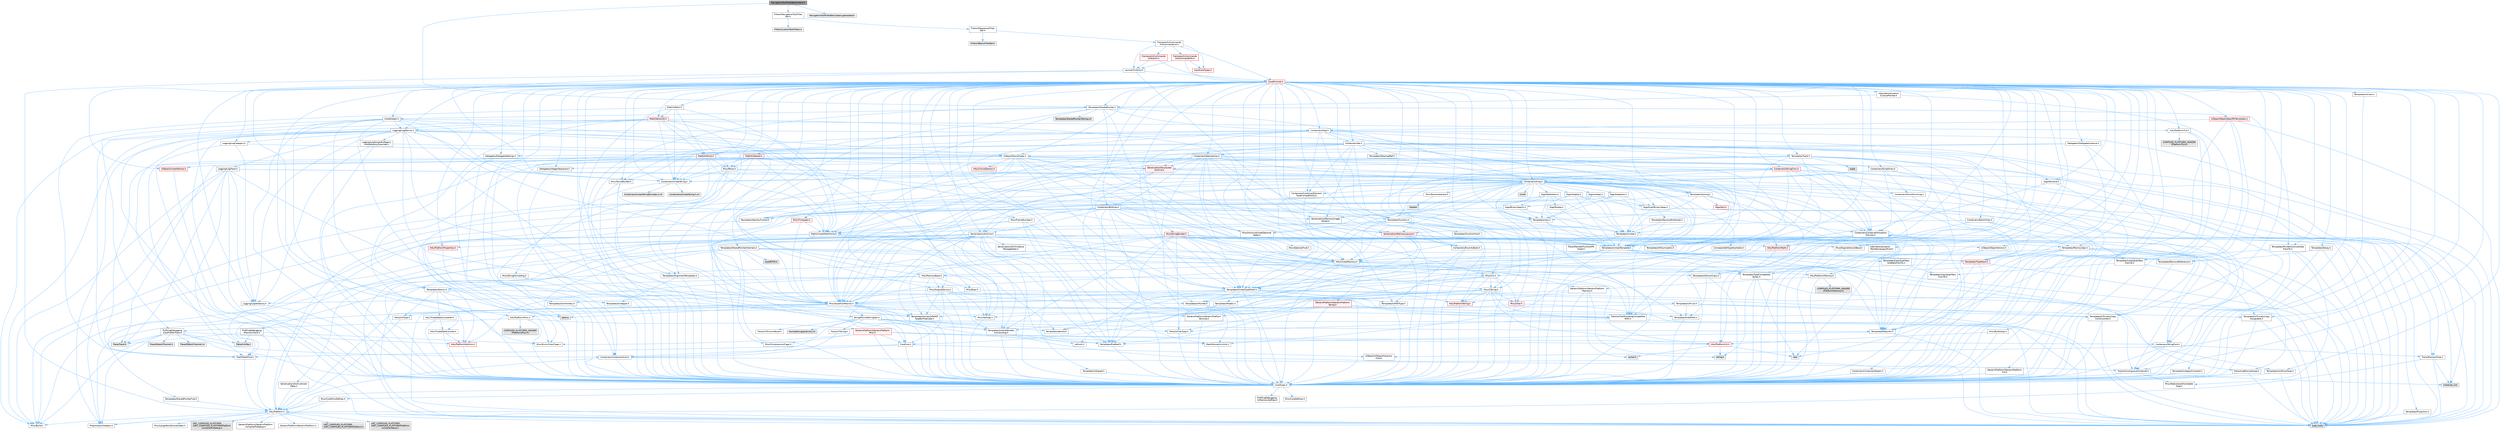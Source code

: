 digraph "NavigationToolFilterBarContext.h"
{
 // INTERACTIVE_SVG=YES
 // LATEX_PDF_SIZE
  bgcolor="transparent";
  edge [fontname=Helvetica,fontsize=10,labelfontname=Helvetica,labelfontsize=10];
  node [fontname=Helvetica,fontsize=10,shape=box,height=0.2,width=0.4];
  Node1 [id="Node000001",label="NavigationToolFilterBarContext.h",height=0.2,width=0.4,color="gray40", fillcolor="grey60", style="filled", fontcolor="black",tooltip=" "];
  Node1 -> Node2 [id="edge1_Node000001_Node000002",color="steelblue1",style="solid",tooltip=" "];
  Node2 [id="Node000002",label="Filters/INavigationToolFilter\lBar.h",height=0.2,width=0.4,color="grey40", fillcolor="white", style="filled",URL="$d1/d89/INavigationToolFilterBar_8h.html",tooltip=" "];
  Node2 -> Node3 [id="edge2_Node000002_Node000003",color="steelblue1",style="solid",tooltip=" "];
  Node3 [id="Node000003",label="Filters/CustomTextFilters.h",height=0.2,width=0.4,color="grey60", fillcolor="#E0E0E0", style="filled",tooltip=" "];
  Node2 -> Node4 [id="edge3_Node000002_Node000004",color="steelblue1",style="solid",tooltip=" "];
  Node4 [id="Node000004",label="Filters/ISequencerFilter\lBar.h",height=0.2,width=0.4,color="grey40", fillcolor="white", style="filled",URL="$d3/ded/ISequencerFilterBar_8h.html",tooltip=" "];
  Node4 -> Node5 [id="edge4_Node000004_Node000005",color="steelblue1",style="solid",tooltip=" "];
  Node5 [id="Node000005",label="Filters/SBasicFilterBar.h",height=0.2,width=0.4,color="grey60", fillcolor="#E0E0E0", style="filled",tooltip=" "];
  Node4 -> Node6 [id="edge5_Node000004_Node000006",color="steelblue1",style="solid",tooltip=" "];
  Node6 [id="Node000006",label="Framework/Commands\l/UICommandList.h",height=0.2,width=0.4,color="grey40", fillcolor="white", style="filled",URL="$dd/dc1/UICommandList_8h.html",tooltip=" "];
  Node6 -> Node7 [id="edge6_Node000006_Node000007",color="steelblue1",style="solid",tooltip=" "];
  Node7 [id="Node000007",label="CoreMinimal.h",height=0.2,width=0.4,color="red", fillcolor="#FFF0F0", style="filled",URL="$d7/d67/CoreMinimal_8h.html",tooltip=" "];
  Node7 -> Node8 [id="edge7_Node000007_Node000008",color="steelblue1",style="solid",tooltip=" "];
  Node8 [id="Node000008",label="CoreTypes.h",height=0.2,width=0.4,color="grey40", fillcolor="white", style="filled",URL="$dc/dec/CoreTypes_8h.html",tooltip=" "];
  Node8 -> Node9 [id="edge8_Node000008_Node000009",color="steelblue1",style="solid",tooltip=" "];
  Node9 [id="Node000009",label="HAL/Platform.h",height=0.2,width=0.4,color="grey40", fillcolor="white", style="filled",URL="$d9/dd0/Platform_8h.html",tooltip=" "];
  Node9 -> Node10 [id="edge9_Node000009_Node000010",color="steelblue1",style="solid",tooltip=" "];
  Node10 [id="Node000010",label="Misc/Build.h",height=0.2,width=0.4,color="grey40", fillcolor="white", style="filled",URL="$d3/dbb/Build_8h.html",tooltip=" "];
  Node9 -> Node11 [id="edge10_Node000009_Node000011",color="steelblue1",style="solid",tooltip=" "];
  Node11 [id="Node000011",label="Misc/LargeWorldCoordinates.h",height=0.2,width=0.4,color="grey40", fillcolor="white", style="filled",URL="$d2/dcb/LargeWorldCoordinates_8h.html",tooltip=" "];
  Node9 -> Node12 [id="edge11_Node000009_Node000012",color="steelblue1",style="solid",tooltip=" "];
  Node12 [id="Node000012",label="type_traits",height=0.2,width=0.4,color="grey60", fillcolor="#E0E0E0", style="filled",tooltip=" "];
  Node9 -> Node13 [id="edge12_Node000009_Node000013",color="steelblue1",style="solid",tooltip=" "];
  Node13 [id="Node000013",label="PreprocessorHelpers.h",height=0.2,width=0.4,color="grey40", fillcolor="white", style="filled",URL="$db/ddb/PreprocessorHelpers_8h.html",tooltip=" "];
  Node9 -> Node14 [id="edge13_Node000009_Node000014",color="steelblue1",style="solid",tooltip=" "];
  Node14 [id="Node000014",label="UBT_COMPILED_PLATFORM\l/UBT_COMPILED_PLATFORMPlatform\lCompilerPreSetup.h",height=0.2,width=0.4,color="grey60", fillcolor="#E0E0E0", style="filled",tooltip=" "];
  Node9 -> Node15 [id="edge14_Node000009_Node000015",color="steelblue1",style="solid",tooltip=" "];
  Node15 [id="Node000015",label="GenericPlatform/GenericPlatform\lCompilerPreSetup.h",height=0.2,width=0.4,color="grey40", fillcolor="white", style="filled",URL="$d9/dc8/GenericPlatformCompilerPreSetup_8h.html",tooltip=" "];
  Node9 -> Node16 [id="edge15_Node000009_Node000016",color="steelblue1",style="solid",tooltip=" "];
  Node16 [id="Node000016",label="GenericPlatform/GenericPlatform.h",height=0.2,width=0.4,color="grey40", fillcolor="white", style="filled",URL="$d6/d84/GenericPlatform_8h.html",tooltip=" "];
  Node9 -> Node17 [id="edge16_Node000009_Node000017",color="steelblue1",style="solid",tooltip=" "];
  Node17 [id="Node000017",label="UBT_COMPILED_PLATFORM\l/UBT_COMPILED_PLATFORMPlatform.h",height=0.2,width=0.4,color="grey60", fillcolor="#E0E0E0", style="filled",tooltip=" "];
  Node9 -> Node18 [id="edge17_Node000009_Node000018",color="steelblue1",style="solid",tooltip=" "];
  Node18 [id="Node000018",label="UBT_COMPILED_PLATFORM\l/UBT_COMPILED_PLATFORMPlatform\lCompilerSetup.h",height=0.2,width=0.4,color="grey60", fillcolor="#E0E0E0", style="filled",tooltip=" "];
  Node8 -> Node19 [id="edge18_Node000008_Node000019",color="steelblue1",style="solid",tooltip=" "];
  Node19 [id="Node000019",label="ProfilingDebugging\l/UMemoryDefines.h",height=0.2,width=0.4,color="grey40", fillcolor="white", style="filled",URL="$d2/da2/UMemoryDefines_8h.html",tooltip=" "];
  Node8 -> Node20 [id="edge19_Node000008_Node000020",color="steelblue1",style="solid",tooltip=" "];
  Node20 [id="Node000020",label="Misc/CoreMiscDefines.h",height=0.2,width=0.4,color="grey40", fillcolor="white", style="filled",URL="$da/d38/CoreMiscDefines_8h.html",tooltip=" "];
  Node20 -> Node9 [id="edge20_Node000020_Node000009",color="steelblue1",style="solid",tooltip=" "];
  Node20 -> Node13 [id="edge21_Node000020_Node000013",color="steelblue1",style="solid",tooltip=" "];
  Node8 -> Node21 [id="edge22_Node000008_Node000021",color="steelblue1",style="solid",tooltip=" "];
  Node21 [id="Node000021",label="Misc/CoreDefines.h",height=0.2,width=0.4,color="grey40", fillcolor="white", style="filled",URL="$d3/dd2/CoreDefines_8h.html",tooltip=" "];
  Node7 -> Node22 [id="edge23_Node000007_Node000022",color="steelblue1",style="solid",tooltip=" "];
  Node22 [id="Node000022",label="CoreFwd.h",height=0.2,width=0.4,color="grey40", fillcolor="white", style="filled",URL="$d1/d1e/CoreFwd_8h.html",tooltip=" "];
  Node22 -> Node8 [id="edge24_Node000022_Node000008",color="steelblue1",style="solid",tooltip=" "];
  Node22 -> Node23 [id="edge25_Node000022_Node000023",color="steelblue1",style="solid",tooltip=" "];
  Node23 [id="Node000023",label="Containers/ContainersFwd.h",height=0.2,width=0.4,color="grey40", fillcolor="white", style="filled",URL="$d4/d0a/ContainersFwd_8h.html",tooltip=" "];
  Node23 -> Node9 [id="edge26_Node000023_Node000009",color="steelblue1",style="solid",tooltip=" "];
  Node23 -> Node8 [id="edge27_Node000023_Node000008",color="steelblue1",style="solid",tooltip=" "];
  Node23 -> Node24 [id="edge28_Node000023_Node000024",color="steelblue1",style="solid",tooltip=" "];
  Node24 [id="Node000024",label="Traits/IsContiguousContainer.h",height=0.2,width=0.4,color="grey40", fillcolor="white", style="filled",URL="$d5/d3c/IsContiguousContainer_8h.html",tooltip=" "];
  Node24 -> Node8 [id="edge29_Node000024_Node000008",color="steelblue1",style="solid",tooltip=" "];
  Node24 -> Node25 [id="edge30_Node000024_Node000025",color="steelblue1",style="solid",tooltip=" "];
  Node25 [id="Node000025",label="Misc/StaticAssertComplete\lType.h",height=0.2,width=0.4,color="grey40", fillcolor="white", style="filled",URL="$d5/d4e/StaticAssertCompleteType_8h.html",tooltip=" "];
  Node24 -> Node26 [id="edge31_Node000024_Node000026",color="steelblue1",style="solid",tooltip=" "];
  Node26 [id="Node000026",label="initializer_list",height=0.2,width=0.4,color="grey60", fillcolor="#E0E0E0", style="filled",tooltip=" "];
  Node22 -> Node27 [id="edge32_Node000022_Node000027",color="steelblue1",style="solid",tooltip=" "];
  Node27 [id="Node000027",label="Math/MathFwd.h",height=0.2,width=0.4,color="grey40", fillcolor="white", style="filled",URL="$d2/d10/MathFwd_8h.html",tooltip=" "];
  Node27 -> Node9 [id="edge33_Node000027_Node000009",color="steelblue1",style="solid",tooltip=" "];
  Node22 -> Node28 [id="edge34_Node000022_Node000028",color="steelblue1",style="solid",tooltip=" "];
  Node28 [id="Node000028",label="UObject/UObjectHierarchy\lFwd.h",height=0.2,width=0.4,color="grey40", fillcolor="white", style="filled",URL="$d3/d13/UObjectHierarchyFwd_8h.html",tooltip=" "];
  Node7 -> Node28 [id="edge35_Node000007_Node000028",color="steelblue1",style="solid",tooltip=" "];
  Node7 -> Node23 [id="edge36_Node000007_Node000023",color="steelblue1",style="solid",tooltip=" "];
  Node7 -> Node29 [id="edge37_Node000007_Node000029",color="steelblue1",style="solid",tooltip=" "];
  Node29 [id="Node000029",label="Misc/VarArgs.h",height=0.2,width=0.4,color="grey40", fillcolor="white", style="filled",URL="$d5/d6f/VarArgs_8h.html",tooltip=" "];
  Node29 -> Node8 [id="edge38_Node000029_Node000008",color="steelblue1",style="solid",tooltip=" "];
  Node7 -> Node30 [id="edge39_Node000007_Node000030",color="steelblue1",style="solid",tooltip=" "];
  Node30 [id="Node000030",label="Logging/LogVerbosity.h",height=0.2,width=0.4,color="grey40", fillcolor="white", style="filled",URL="$d2/d8f/LogVerbosity_8h.html",tooltip=" "];
  Node30 -> Node8 [id="edge40_Node000030_Node000008",color="steelblue1",style="solid",tooltip=" "];
  Node7 -> Node31 [id="edge41_Node000007_Node000031",color="steelblue1",style="solid",tooltip=" "];
  Node31 [id="Node000031",label="Misc/OutputDevice.h",height=0.2,width=0.4,color="grey40", fillcolor="white", style="filled",URL="$d7/d32/OutputDevice_8h.html",tooltip=" "];
  Node31 -> Node22 [id="edge42_Node000031_Node000022",color="steelblue1",style="solid",tooltip=" "];
  Node31 -> Node8 [id="edge43_Node000031_Node000008",color="steelblue1",style="solid",tooltip=" "];
  Node31 -> Node30 [id="edge44_Node000031_Node000030",color="steelblue1",style="solid",tooltip=" "];
  Node31 -> Node29 [id="edge45_Node000031_Node000029",color="steelblue1",style="solid",tooltip=" "];
  Node31 -> Node32 [id="edge46_Node000031_Node000032",color="steelblue1",style="solid",tooltip=" "];
  Node32 [id="Node000032",label="Templates/IsArrayOrRefOf\lTypeByPredicate.h",height=0.2,width=0.4,color="grey40", fillcolor="white", style="filled",URL="$d6/da1/IsArrayOrRefOfTypeByPredicate_8h.html",tooltip=" "];
  Node32 -> Node8 [id="edge47_Node000032_Node000008",color="steelblue1",style="solid",tooltip=" "];
  Node31 -> Node33 [id="edge48_Node000031_Node000033",color="steelblue1",style="solid",tooltip=" "];
  Node33 [id="Node000033",label="Templates/IsValidVariadic\lFunctionArg.h",height=0.2,width=0.4,color="grey40", fillcolor="white", style="filled",URL="$d0/dc8/IsValidVariadicFunctionArg_8h.html",tooltip=" "];
  Node33 -> Node8 [id="edge49_Node000033_Node000008",color="steelblue1",style="solid",tooltip=" "];
  Node33 -> Node34 [id="edge50_Node000033_Node000034",color="steelblue1",style="solid",tooltip=" "];
  Node34 [id="Node000034",label="IsEnum.h",height=0.2,width=0.4,color="grey40", fillcolor="white", style="filled",URL="$d4/de5/IsEnum_8h.html",tooltip=" "];
  Node33 -> Node12 [id="edge51_Node000033_Node000012",color="steelblue1",style="solid",tooltip=" "];
  Node31 -> Node35 [id="edge52_Node000031_Node000035",color="steelblue1",style="solid",tooltip=" "];
  Node35 [id="Node000035",label="Traits/IsCharEncodingCompatible\lWith.h",height=0.2,width=0.4,color="grey40", fillcolor="white", style="filled",URL="$df/dd1/IsCharEncodingCompatibleWith_8h.html",tooltip=" "];
  Node35 -> Node12 [id="edge53_Node000035_Node000012",color="steelblue1",style="solid",tooltip=" "];
  Node35 -> Node36 [id="edge54_Node000035_Node000036",color="steelblue1",style="solid",tooltip=" "];
  Node36 [id="Node000036",label="Traits/IsCharType.h",height=0.2,width=0.4,color="grey40", fillcolor="white", style="filled",URL="$db/d51/IsCharType_8h.html",tooltip=" "];
  Node36 -> Node8 [id="edge55_Node000036_Node000008",color="steelblue1",style="solid",tooltip=" "];
  Node7 -> Node37 [id="edge56_Node000007_Node000037",color="steelblue1",style="solid",tooltip=" "];
  Node37 [id="Node000037",label="HAL/PlatformCrt.h",height=0.2,width=0.4,color="red", fillcolor="#FFF0F0", style="filled",URL="$d8/d75/PlatformCrt_8h.html",tooltip=" "];
  Node37 -> Node38 [id="edge57_Node000037_Node000038",color="steelblue1",style="solid",tooltip=" "];
  Node38 [id="Node000038",label="new",height=0.2,width=0.4,color="grey60", fillcolor="#E0E0E0", style="filled",tooltip=" "];
  Node37 -> Node39 [id="edge58_Node000037_Node000039",color="steelblue1",style="solid",tooltip=" "];
  Node39 [id="Node000039",label="wchar.h",height=0.2,width=0.4,color="grey60", fillcolor="#E0E0E0", style="filled",tooltip=" "];
  Node37 -> Node46 [id="edge59_Node000037_Node000046",color="steelblue1",style="solid",tooltip=" "];
  Node46 [id="Node000046",label="string.h",height=0.2,width=0.4,color="grey60", fillcolor="#E0E0E0", style="filled",tooltip=" "];
  Node7 -> Node47 [id="edge60_Node000007_Node000047",color="steelblue1",style="solid",tooltip=" "];
  Node47 [id="Node000047",label="HAL/PlatformMisc.h",height=0.2,width=0.4,color="grey40", fillcolor="white", style="filled",URL="$d0/df5/PlatformMisc_8h.html",tooltip=" "];
  Node47 -> Node8 [id="edge61_Node000047_Node000008",color="steelblue1",style="solid",tooltip=" "];
  Node47 -> Node48 [id="edge62_Node000047_Node000048",color="steelblue1",style="solid",tooltip=" "];
  Node48 [id="Node000048",label="GenericPlatform/GenericPlatform\lMisc.h",height=0.2,width=0.4,color="red", fillcolor="#FFF0F0", style="filled",URL="$db/d9a/GenericPlatformMisc_8h.html",tooltip=" "];
  Node48 -> Node49 [id="edge63_Node000048_Node000049",color="steelblue1",style="solid",tooltip=" "];
  Node49 [id="Node000049",label="Containers/StringFwd.h",height=0.2,width=0.4,color="grey40", fillcolor="white", style="filled",URL="$df/d37/StringFwd_8h.html",tooltip=" "];
  Node49 -> Node8 [id="edge64_Node000049_Node000008",color="steelblue1",style="solid",tooltip=" "];
  Node49 -> Node50 [id="edge65_Node000049_Node000050",color="steelblue1",style="solid",tooltip=" "];
  Node50 [id="Node000050",label="Traits/ElementType.h",height=0.2,width=0.4,color="grey40", fillcolor="white", style="filled",URL="$d5/d4f/ElementType_8h.html",tooltip=" "];
  Node50 -> Node9 [id="edge66_Node000050_Node000009",color="steelblue1",style="solid",tooltip=" "];
  Node50 -> Node26 [id="edge67_Node000050_Node000026",color="steelblue1",style="solid",tooltip=" "];
  Node50 -> Node12 [id="edge68_Node000050_Node000012",color="steelblue1",style="solid",tooltip=" "];
  Node49 -> Node24 [id="edge69_Node000049_Node000024",color="steelblue1",style="solid",tooltip=" "];
  Node48 -> Node22 [id="edge70_Node000048_Node000022",color="steelblue1",style="solid",tooltip=" "];
  Node48 -> Node8 [id="edge71_Node000048_Node000008",color="steelblue1",style="solid",tooltip=" "];
  Node48 -> Node37 [id="edge72_Node000048_Node000037",color="steelblue1",style="solid",tooltip=" "];
  Node48 -> Node52 [id="edge73_Node000048_Node000052",color="steelblue1",style="solid",tooltip=" "];
  Node52 [id="Node000052",label="Math/NumericLimits.h",height=0.2,width=0.4,color="grey40", fillcolor="white", style="filled",URL="$df/d1b/NumericLimits_8h.html",tooltip=" "];
  Node52 -> Node8 [id="edge74_Node000052_Node000008",color="steelblue1",style="solid",tooltip=" "];
  Node48 -> Node53 [id="edge75_Node000048_Node000053",color="steelblue1",style="solid",tooltip=" "];
  Node53 [id="Node000053",label="Misc/CompressionFlags.h",height=0.2,width=0.4,color="grey40", fillcolor="white", style="filled",URL="$d9/d76/CompressionFlags_8h.html",tooltip=" "];
  Node48 -> Node54 [id="edge76_Node000048_Node000054",color="steelblue1",style="solid",tooltip=" "];
  Node54 [id="Node000054",label="Misc/EnumClassFlags.h",height=0.2,width=0.4,color="grey40", fillcolor="white", style="filled",URL="$d8/de7/EnumClassFlags_8h.html",tooltip=" "];
  Node47 -> Node57 [id="edge77_Node000047_Node000057",color="steelblue1",style="solid",tooltip=" "];
  Node57 [id="Node000057",label="COMPILED_PLATFORM_HEADER\l(PlatformMisc.h)",height=0.2,width=0.4,color="grey60", fillcolor="#E0E0E0", style="filled",tooltip=" "];
  Node47 -> Node58 [id="edge78_Node000047_Node000058",color="steelblue1",style="solid",tooltip=" "];
  Node58 [id="Node000058",label="ProfilingDebugging\l/CpuProfilerTrace.h",height=0.2,width=0.4,color="grey40", fillcolor="white", style="filled",URL="$da/dcb/CpuProfilerTrace_8h.html",tooltip=" "];
  Node58 -> Node8 [id="edge79_Node000058_Node000008",color="steelblue1",style="solid",tooltip=" "];
  Node58 -> Node23 [id="edge80_Node000058_Node000023",color="steelblue1",style="solid",tooltip=" "];
  Node58 -> Node59 [id="edge81_Node000058_Node000059",color="steelblue1",style="solid",tooltip=" "];
  Node59 [id="Node000059",label="HAL/PlatformAtomics.h",height=0.2,width=0.4,color="red", fillcolor="#FFF0F0", style="filled",URL="$d3/d36/PlatformAtomics_8h.html",tooltip=" "];
  Node59 -> Node8 [id="edge82_Node000059_Node000008",color="steelblue1",style="solid",tooltip=" "];
  Node58 -> Node13 [id="edge83_Node000058_Node000013",color="steelblue1",style="solid",tooltip=" "];
  Node58 -> Node10 [id="edge84_Node000058_Node000010",color="steelblue1",style="solid",tooltip=" "];
  Node58 -> Node62 [id="edge85_Node000058_Node000062",color="steelblue1",style="solid",tooltip=" "];
  Node62 [id="Node000062",label="Trace/Config.h",height=0.2,width=0.4,color="grey60", fillcolor="#E0E0E0", style="filled",tooltip=" "];
  Node58 -> Node63 [id="edge86_Node000058_Node000063",color="steelblue1",style="solid",tooltip=" "];
  Node63 [id="Node000063",label="Trace/Detail/Channel.h",height=0.2,width=0.4,color="grey60", fillcolor="#E0E0E0", style="filled",tooltip=" "];
  Node58 -> Node64 [id="edge87_Node000058_Node000064",color="steelblue1",style="solid",tooltip=" "];
  Node64 [id="Node000064",label="Trace/Detail/Channel.inl",height=0.2,width=0.4,color="grey60", fillcolor="#E0E0E0", style="filled",tooltip=" "];
  Node58 -> Node65 [id="edge88_Node000058_Node000065",color="steelblue1",style="solid",tooltip=" "];
  Node65 [id="Node000065",label="Trace/Trace.h",height=0.2,width=0.4,color="grey60", fillcolor="#E0E0E0", style="filled",tooltip=" "];
  Node7 -> Node66 [id="edge89_Node000007_Node000066",color="steelblue1",style="solid",tooltip=" "];
  Node66 [id="Node000066",label="Misc/AssertionMacros.h",height=0.2,width=0.4,color="grey40", fillcolor="white", style="filled",URL="$d0/dfa/AssertionMacros_8h.html",tooltip=" "];
  Node66 -> Node8 [id="edge90_Node000066_Node000008",color="steelblue1",style="solid",tooltip=" "];
  Node66 -> Node9 [id="edge91_Node000066_Node000009",color="steelblue1",style="solid",tooltip=" "];
  Node66 -> Node47 [id="edge92_Node000066_Node000047",color="steelblue1",style="solid",tooltip=" "];
  Node66 -> Node13 [id="edge93_Node000066_Node000013",color="steelblue1",style="solid",tooltip=" "];
  Node66 -> Node67 [id="edge94_Node000066_Node000067",color="steelblue1",style="solid",tooltip=" "];
  Node67 [id="Node000067",label="Templates/EnableIf.h",height=0.2,width=0.4,color="grey40", fillcolor="white", style="filled",URL="$d7/d60/EnableIf_8h.html",tooltip=" "];
  Node67 -> Node8 [id="edge95_Node000067_Node000008",color="steelblue1",style="solid",tooltip=" "];
  Node66 -> Node32 [id="edge96_Node000066_Node000032",color="steelblue1",style="solid",tooltip=" "];
  Node66 -> Node33 [id="edge97_Node000066_Node000033",color="steelblue1",style="solid",tooltip=" "];
  Node66 -> Node35 [id="edge98_Node000066_Node000035",color="steelblue1",style="solid",tooltip=" "];
  Node66 -> Node29 [id="edge99_Node000066_Node000029",color="steelblue1",style="solid",tooltip=" "];
  Node66 -> Node68 [id="edge100_Node000066_Node000068",color="steelblue1",style="solid",tooltip=" "];
  Node68 [id="Node000068",label="String/FormatStringSan.h",height=0.2,width=0.4,color="grey40", fillcolor="white", style="filled",URL="$d3/d8b/FormatStringSan_8h.html",tooltip=" "];
  Node68 -> Node12 [id="edge101_Node000068_Node000012",color="steelblue1",style="solid",tooltip=" "];
  Node68 -> Node8 [id="edge102_Node000068_Node000008",color="steelblue1",style="solid",tooltip=" "];
  Node68 -> Node69 [id="edge103_Node000068_Node000069",color="steelblue1",style="solid",tooltip=" "];
  Node69 [id="Node000069",label="Templates/Requires.h",height=0.2,width=0.4,color="grey40", fillcolor="white", style="filled",URL="$dc/d96/Requires_8h.html",tooltip=" "];
  Node69 -> Node67 [id="edge104_Node000069_Node000067",color="steelblue1",style="solid",tooltip=" "];
  Node69 -> Node12 [id="edge105_Node000069_Node000012",color="steelblue1",style="solid",tooltip=" "];
  Node68 -> Node70 [id="edge106_Node000068_Node000070",color="steelblue1",style="solid",tooltip=" "];
  Node70 [id="Node000070",label="Templates/Identity.h",height=0.2,width=0.4,color="grey40", fillcolor="white", style="filled",URL="$d0/dd5/Identity_8h.html",tooltip=" "];
  Node68 -> Node33 [id="edge107_Node000068_Node000033",color="steelblue1",style="solid",tooltip=" "];
  Node68 -> Node36 [id="edge108_Node000068_Node000036",color="steelblue1",style="solid",tooltip=" "];
  Node68 -> Node71 [id="edge109_Node000068_Node000071",color="steelblue1",style="solid",tooltip=" "];
  Node71 [id="Node000071",label="Traits/IsTEnumAsByte.h",height=0.2,width=0.4,color="grey40", fillcolor="white", style="filled",URL="$d1/de6/IsTEnumAsByte_8h.html",tooltip=" "];
  Node68 -> Node72 [id="edge110_Node000068_Node000072",color="steelblue1",style="solid",tooltip=" "];
  Node72 [id="Node000072",label="Traits/IsTString.h",height=0.2,width=0.4,color="grey40", fillcolor="white", style="filled",URL="$d0/df8/IsTString_8h.html",tooltip=" "];
  Node72 -> Node23 [id="edge111_Node000072_Node000023",color="steelblue1",style="solid",tooltip=" "];
  Node68 -> Node23 [id="edge112_Node000068_Node000023",color="steelblue1",style="solid",tooltip=" "];
  Node68 -> Node73 [id="edge113_Node000068_Node000073",color="steelblue1",style="solid",tooltip=" "];
  Node73 [id="Node000073",label="FormatStringSanErrors.inl",height=0.2,width=0.4,color="grey60", fillcolor="#E0E0E0", style="filled",tooltip=" "];
  Node66 -> Node74 [id="edge114_Node000066_Node000074",color="steelblue1",style="solid",tooltip=" "];
  Node74 [id="Node000074",label="atomic",height=0.2,width=0.4,color="grey60", fillcolor="#E0E0E0", style="filled",tooltip=" "];
  Node7 -> Node75 [id="edge115_Node000007_Node000075",color="steelblue1",style="solid",tooltip=" "];
  Node75 [id="Node000075",label="Templates/IsPointer.h",height=0.2,width=0.4,color="grey40", fillcolor="white", style="filled",URL="$d7/d05/IsPointer_8h.html",tooltip=" "];
  Node75 -> Node8 [id="edge116_Node000075_Node000008",color="steelblue1",style="solid",tooltip=" "];
  Node7 -> Node76 [id="edge117_Node000007_Node000076",color="steelblue1",style="solid",tooltip=" "];
  Node76 [id="Node000076",label="HAL/PlatformMemory.h",height=0.2,width=0.4,color="grey40", fillcolor="white", style="filled",URL="$de/d68/PlatformMemory_8h.html",tooltip=" "];
  Node76 -> Node8 [id="edge118_Node000076_Node000008",color="steelblue1",style="solid",tooltip=" "];
  Node76 -> Node77 [id="edge119_Node000076_Node000077",color="steelblue1",style="solid",tooltip=" "];
  Node77 [id="Node000077",label="GenericPlatform/GenericPlatform\lMemory.h",height=0.2,width=0.4,color="grey40", fillcolor="white", style="filled",URL="$dd/d22/GenericPlatformMemory_8h.html",tooltip=" "];
  Node77 -> Node22 [id="edge120_Node000077_Node000022",color="steelblue1",style="solid",tooltip=" "];
  Node77 -> Node8 [id="edge121_Node000077_Node000008",color="steelblue1",style="solid",tooltip=" "];
  Node77 -> Node78 [id="edge122_Node000077_Node000078",color="steelblue1",style="solid",tooltip=" "];
  Node78 [id="Node000078",label="HAL/PlatformString.h",height=0.2,width=0.4,color="red", fillcolor="#FFF0F0", style="filled",URL="$db/db5/PlatformString_8h.html",tooltip=" "];
  Node78 -> Node8 [id="edge123_Node000078_Node000008",color="steelblue1",style="solid",tooltip=" "];
  Node77 -> Node46 [id="edge124_Node000077_Node000046",color="steelblue1",style="solid",tooltip=" "];
  Node77 -> Node39 [id="edge125_Node000077_Node000039",color="steelblue1",style="solid",tooltip=" "];
  Node76 -> Node80 [id="edge126_Node000076_Node000080",color="steelblue1",style="solid",tooltip=" "];
  Node80 [id="Node000080",label="COMPILED_PLATFORM_HEADER\l(PlatformMemory.h)",height=0.2,width=0.4,color="grey60", fillcolor="#E0E0E0", style="filled",tooltip=" "];
  Node7 -> Node59 [id="edge127_Node000007_Node000059",color="steelblue1",style="solid",tooltip=" "];
  Node7 -> Node81 [id="edge128_Node000007_Node000081",color="steelblue1",style="solid",tooltip=" "];
  Node81 [id="Node000081",label="Misc/Exec.h",height=0.2,width=0.4,color="grey40", fillcolor="white", style="filled",URL="$de/ddb/Exec_8h.html",tooltip=" "];
  Node81 -> Node8 [id="edge129_Node000081_Node000008",color="steelblue1",style="solid",tooltip=" "];
  Node81 -> Node66 [id="edge130_Node000081_Node000066",color="steelblue1",style="solid",tooltip=" "];
  Node7 -> Node82 [id="edge131_Node000007_Node000082",color="steelblue1",style="solid",tooltip=" "];
  Node82 [id="Node000082",label="HAL/MemoryBase.h",height=0.2,width=0.4,color="grey40", fillcolor="white", style="filled",URL="$d6/d9f/MemoryBase_8h.html",tooltip=" "];
  Node82 -> Node8 [id="edge132_Node000082_Node000008",color="steelblue1",style="solid",tooltip=" "];
  Node82 -> Node59 [id="edge133_Node000082_Node000059",color="steelblue1",style="solid",tooltip=" "];
  Node82 -> Node37 [id="edge134_Node000082_Node000037",color="steelblue1",style="solid",tooltip=" "];
  Node82 -> Node81 [id="edge135_Node000082_Node000081",color="steelblue1",style="solid",tooltip=" "];
  Node82 -> Node31 [id="edge136_Node000082_Node000031",color="steelblue1",style="solid",tooltip=" "];
  Node82 -> Node83 [id="edge137_Node000082_Node000083",color="steelblue1",style="solid",tooltip=" "];
  Node83 [id="Node000083",label="Templates/Atomic.h",height=0.2,width=0.4,color="grey40", fillcolor="white", style="filled",URL="$d3/d91/Atomic_8h.html",tooltip=" "];
  Node83 -> Node84 [id="edge138_Node000083_Node000084",color="steelblue1",style="solid",tooltip=" "];
  Node84 [id="Node000084",label="HAL/ThreadSafeCounter.h",height=0.2,width=0.4,color="grey40", fillcolor="white", style="filled",URL="$dc/dc9/ThreadSafeCounter_8h.html",tooltip=" "];
  Node84 -> Node8 [id="edge139_Node000084_Node000008",color="steelblue1",style="solid",tooltip=" "];
  Node84 -> Node59 [id="edge140_Node000084_Node000059",color="steelblue1",style="solid",tooltip=" "];
  Node83 -> Node85 [id="edge141_Node000083_Node000085",color="steelblue1",style="solid",tooltip=" "];
  Node85 [id="Node000085",label="HAL/ThreadSafeCounter64.h",height=0.2,width=0.4,color="grey40", fillcolor="white", style="filled",URL="$d0/d12/ThreadSafeCounter64_8h.html",tooltip=" "];
  Node85 -> Node8 [id="edge142_Node000085_Node000008",color="steelblue1",style="solid",tooltip=" "];
  Node85 -> Node84 [id="edge143_Node000085_Node000084",color="steelblue1",style="solid",tooltip=" "];
  Node83 -> Node86 [id="edge144_Node000083_Node000086",color="steelblue1",style="solid",tooltip=" "];
  Node86 [id="Node000086",label="Templates/IsIntegral.h",height=0.2,width=0.4,color="grey40", fillcolor="white", style="filled",URL="$da/d64/IsIntegral_8h.html",tooltip=" "];
  Node86 -> Node8 [id="edge145_Node000086_Node000008",color="steelblue1",style="solid",tooltip=" "];
  Node83 -> Node87 [id="edge146_Node000083_Node000087",color="steelblue1",style="solid",tooltip=" "];
  Node87 [id="Node000087",label="Templates/IsTrivial.h",height=0.2,width=0.4,color="grey40", fillcolor="white", style="filled",URL="$da/d4c/IsTrivial_8h.html",tooltip=" "];
  Node87 -> Node88 [id="edge147_Node000087_Node000088",color="steelblue1",style="solid",tooltip=" "];
  Node88 [id="Node000088",label="Templates/AndOrNot.h",height=0.2,width=0.4,color="grey40", fillcolor="white", style="filled",URL="$db/d0a/AndOrNot_8h.html",tooltip=" "];
  Node88 -> Node8 [id="edge148_Node000088_Node000008",color="steelblue1",style="solid",tooltip=" "];
  Node87 -> Node89 [id="edge149_Node000087_Node000089",color="steelblue1",style="solid",tooltip=" "];
  Node89 [id="Node000089",label="Templates/IsTriviallyCopy\lConstructible.h",height=0.2,width=0.4,color="grey40", fillcolor="white", style="filled",URL="$d3/d78/IsTriviallyCopyConstructible_8h.html",tooltip=" "];
  Node89 -> Node8 [id="edge150_Node000089_Node000008",color="steelblue1",style="solid",tooltip=" "];
  Node89 -> Node12 [id="edge151_Node000089_Node000012",color="steelblue1",style="solid",tooltip=" "];
  Node87 -> Node90 [id="edge152_Node000087_Node000090",color="steelblue1",style="solid",tooltip=" "];
  Node90 [id="Node000090",label="Templates/IsTriviallyCopy\lAssignable.h",height=0.2,width=0.4,color="grey40", fillcolor="white", style="filled",URL="$d2/df2/IsTriviallyCopyAssignable_8h.html",tooltip=" "];
  Node90 -> Node8 [id="edge153_Node000090_Node000008",color="steelblue1",style="solid",tooltip=" "];
  Node90 -> Node12 [id="edge154_Node000090_Node000012",color="steelblue1",style="solid",tooltip=" "];
  Node87 -> Node12 [id="edge155_Node000087_Node000012",color="steelblue1",style="solid",tooltip=" "];
  Node83 -> Node91 [id="edge156_Node000083_Node000091",color="steelblue1",style="solid",tooltip=" "];
  Node91 [id="Node000091",label="Traits/IntType.h",height=0.2,width=0.4,color="grey40", fillcolor="white", style="filled",URL="$d7/deb/IntType_8h.html",tooltip=" "];
  Node91 -> Node9 [id="edge157_Node000091_Node000009",color="steelblue1",style="solid",tooltip=" "];
  Node83 -> Node74 [id="edge158_Node000083_Node000074",color="steelblue1",style="solid",tooltip=" "];
  Node7 -> Node92 [id="edge159_Node000007_Node000092",color="steelblue1",style="solid",tooltip=" "];
  Node92 [id="Node000092",label="HAL/UnrealMemory.h",height=0.2,width=0.4,color="grey40", fillcolor="white", style="filled",URL="$d9/d96/UnrealMemory_8h.html",tooltip=" "];
  Node92 -> Node8 [id="edge160_Node000092_Node000008",color="steelblue1",style="solid",tooltip=" "];
  Node92 -> Node77 [id="edge161_Node000092_Node000077",color="steelblue1",style="solid",tooltip=" "];
  Node92 -> Node82 [id="edge162_Node000092_Node000082",color="steelblue1",style="solid",tooltip=" "];
  Node92 -> Node76 [id="edge163_Node000092_Node000076",color="steelblue1",style="solid",tooltip=" "];
  Node92 -> Node93 [id="edge164_Node000092_Node000093",color="steelblue1",style="solid",tooltip=" "];
  Node93 [id="Node000093",label="ProfilingDebugging\l/MemoryTrace.h",height=0.2,width=0.4,color="grey40", fillcolor="white", style="filled",URL="$da/dd7/MemoryTrace_8h.html",tooltip=" "];
  Node93 -> Node9 [id="edge165_Node000093_Node000009",color="steelblue1",style="solid",tooltip=" "];
  Node93 -> Node54 [id="edge166_Node000093_Node000054",color="steelblue1",style="solid",tooltip=" "];
  Node93 -> Node62 [id="edge167_Node000093_Node000062",color="steelblue1",style="solid",tooltip=" "];
  Node93 -> Node65 [id="edge168_Node000093_Node000065",color="steelblue1",style="solid",tooltip=" "];
  Node92 -> Node75 [id="edge169_Node000092_Node000075",color="steelblue1",style="solid",tooltip=" "];
  Node7 -> Node94 [id="edge170_Node000007_Node000094",color="steelblue1",style="solid",tooltip=" "];
  Node94 [id="Node000094",label="Templates/IsArithmetic.h",height=0.2,width=0.4,color="grey40", fillcolor="white", style="filled",URL="$d2/d5d/IsArithmetic_8h.html",tooltip=" "];
  Node94 -> Node8 [id="edge171_Node000094_Node000008",color="steelblue1",style="solid",tooltip=" "];
  Node7 -> Node88 [id="edge172_Node000007_Node000088",color="steelblue1",style="solid",tooltip=" "];
  Node7 -> Node95 [id="edge173_Node000007_Node000095",color="steelblue1",style="solid",tooltip=" "];
  Node95 [id="Node000095",label="Templates/IsPODType.h",height=0.2,width=0.4,color="grey40", fillcolor="white", style="filled",URL="$d7/db1/IsPODType_8h.html",tooltip=" "];
  Node95 -> Node8 [id="edge174_Node000095_Node000008",color="steelblue1",style="solid",tooltip=" "];
  Node7 -> Node96 [id="edge175_Node000007_Node000096",color="steelblue1",style="solid",tooltip=" "];
  Node96 [id="Node000096",label="Templates/IsUECoreType.h",height=0.2,width=0.4,color="grey40", fillcolor="white", style="filled",URL="$d1/db8/IsUECoreType_8h.html",tooltip=" "];
  Node96 -> Node8 [id="edge176_Node000096_Node000008",color="steelblue1",style="solid",tooltip=" "];
  Node96 -> Node12 [id="edge177_Node000096_Node000012",color="steelblue1",style="solid",tooltip=" "];
  Node7 -> Node89 [id="edge178_Node000007_Node000089",color="steelblue1",style="solid",tooltip=" "];
  Node7 -> Node97 [id="edge179_Node000007_Node000097",color="steelblue1",style="solid",tooltip=" "];
  Node97 [id="Node000097",label="Templates/UnrealTypeTraits.h",height=0.2,width=0.4,color="grey40", fillcolor="white", style="filled",URL="$d2/d2d/UnrealTypeTraits_8h.html",tooltip=" "];
  Node97 -> Node8 [id="edge180_Node000097_Node000008",color="steelblue1",style="solid",tooltip=" "];
  Node97 -> Node75 [id="edge181_Node000097_Node000075",color="steelblue1",style="solid",tooltip=" "];
  Node97 -> Node66 [id="edge182_Node000097_Node000066",color="steelblue1",style="solid",tooltip=" "];
  Node97 -> Node88 [id="edge183_Node000097_Node000088",color="steelblue1",style="solid",tooltip=" "];
  Node97 -> Node67 [id="edge184_Node000097_Node000067",color="steelblue1",style="solid",tooltip=" "];
  Node97 -> Node94 [id="edge185_Node000097_Node000094",color="steelblue1",style="solid",tooltip=" "];
  Node97 -> Node34 [id="edge186_Node000097_Node000034",color="steelblue1",style="solid",tooltip=" "];
  Node97 -> Node98 [id="edge187_Node000097_Node000098",color="steelblue1",style="solid",tooltip=" "];
  Node98 [id="Node000098",label="Templates/Models.h",height=0.2,width=0.4,color="grey40", fillcolor="white", style="filled",URL="$d3/d0c/Models_8h.html",tooltip=" "];
  Node98 -> Node70 [id="edge188_Node000098_Node000070",color="steelblue1",style="solid",tooltip=" "];
  Node97 -> Node95 [id="edge189_Node000097_Node000095",color="steelblue1",style="solid",tooltip=" "];
  Node97 -> Node96 [id="edge190_Node000097_Node000096",color="steelblue1",style="solid",tooltip=" "];
  Node97 -> Node89 [id="edge191_Node000097_Node000089",color="steelblue1",style="solid",tooltip=" "];
  Node7 -> Node67 [id="edge192_Node000007_Node000067",color="steelblue1",style="solid",tooltip=" "];
  Node7 -> Node99 [id="edge193_Node000007_Node000099",color="steelblue1",style="solid",tooltip=" "];
  Node99 [id="Node000099",label="Templates/RemoveReference.h",height=0.2,width=0.4,color="grey40", fillcolor="white", style="filled",URL="$da/dbe/RemoveReference_8h.html",tooltip=" "];
  Node99 -> Node8 [id="edge194_Node000099_Node000008",color="steelblue1",style="solid",tooltip=" "];
  Node7 -> Node100 [id="edge195_Node000007_Node000100",color="steelblue1",style="solid",tooltip=" "];
  Node100 [id="Node000100",label="Templates/IntegralConstant.h",height=0.2,width=0.4,color="grey40", fillcolor="white", style="filled",URL="$db/d1b/IntegralConstant_8h.html",tooltip=" "];
  Node100 -> Node8 [id="edge196_Node000100_Node000008",color="steelblue1",style="solid",tooltip=" "];
  Node7 -> Node101 [id="edge197_Node000007_Node000101",color="steelblue1",style="solid",tooltip=" "];
  Node101 [id="Node000101",label="Templates/IsClass.h",height=0.2,width=0.4,color="grey40", fillcolor="white", style="filled",URL="$db/dcb/IsClass_8h.html",tooltip=" "];
  Node101 -> Node8 [id="edge198_Node000101_Node000008",color="steelblue1",style="solid",tooltip=" "];
  Node7 -> Node102 [id="edge199_Node000007_Node000102",color="steelblue1",style="solid",tooltip=" "];
  Node102 [id="Node000102",label="Templates/TypeCompatible\lBytes.h",height=0.2,width=0.4,color="grey40", fillcolor="white", style="filled",URL="$df/d0a/TypeCompatibleBytes_8h.html",tooltip=" "];
  Node102 -> Node8 [id="edge200_Node000102_Node000008",color="steelblue1",style="solid",tooltip=" "];
  Node102 -> Node46 [id="edge201_Node000102_Node000046",color="steelblue1",style="solid",tooltip=" "];
  Node102 -> Node38 [id="edge202_Node000102_Node000038",color="steelblue1",style="solid",tooltip=" "];
  Node102 -> Node12 [id="edge203_Node000102_Node000012",color="steelblue1",style="solid",tooltip=" "];
  Node7 -> Node24 [id="edge204_Node000007_Node000024",color="steelblue1",style="solid",tooltip=" "];
  Node7 -> Node103 [id="edge205_Node000007_Node000103",color="steelblue1",style="solid",tooltip=" "];
  Node103 [id="Node000103",label="Templates/UnrealTemplate.h",height=0.2,width=0.4,color="grey40", fillcolor="white", style="filled",URL="$d4/d24/UnrealTemplate_8h.html",tooltip=" "];
  Node103 -> Node8 [id="edge206_Node000103_Node000008",color="steelblue1",style="solid",tooltip=" "];
  Node103 -> Node75 [id="edge207_Node000103_Node000075",color="steelblue1",style="solid",tooltip=" "];
  Node103 -> Node92 [id="edge208_Node000103_Node000092",color="steelblue1",style="solid",tooltip=" "];
  Node103 -> Node104 [id="edge209_Node000103_Node000104",color="steelblue1",style="solid",tooltip=" "];
  Node104 [id="Node000104",label="Templates/CopyQualifiers\lAndRefsFromTo.h",height=0.2,width=0.4,color="grey40", fillcolor="white", style="filled",URL="$d3/db3/CopyQualifiersAndRefsFromTo_8h.html",tooltip=" "];
  Node104 -> Node105 [id="edge210_Node000104_Node000105",color="steelblue1",style="solid",tooltip=" "];
  Node105 [id="Node000105",label="Templates/CopyQualifiers\lFromTo.h",height=0.2,width=0.4,color="grey40", fillcolor="white", style="filled",URL="$d5/db4/CopyQualifiersFromTo_8h.html",tooltip=" "];
  Node103 -> Node97 [id="edge211_Node000103_Node000097",color="steelblue1",style="solid",tooltip=" "];
  Node103 -> Node99 [id="edge212_Node000103_Node000099",color="steelblue1",style="solid",tooltip=" "];
  Node103 -> Node69 [id="edge213_Node000103_Node000069",color="steelblue1",style="solid",tooltip=" "];
  Node103 -> Node102 [id="edge214_Node000103_Node000102",color="steelblue1",style="solid",tooltip=" "];
  Node103 -> Node70 [id="edge215_Node000103_Node000070",color="steelblue1",style="solid",tooltip=" "];
  Node103 -> Node24 [id="edge216_Node000103_Node000024",color="steelblue1",style="solid",tooltip=" "];
  Node103 -> Node106 [id="edge217_Node000103_Node000106",color="steelblue1",style="solid",tooltip=" "];
  Node106 [id="Node000106",label="Traits/UseBitwiseSwap.h",height=0.2,width=0.4,color="grey40", fillcolor="white", style="filled",URL="$db/df3/UseBitwiseSwap_8h.html",tooltip=" "];
  Node106 -> Node8 [id="edge218_Node000106_Node000008",color="steelblue1",style="solid",tooltip=" "];
  Node106 -> Node12 [id="edge219_Node000106_Node000012",color="steelblue1",style="solid",tooltip=" "];
  Node103 -> Node12 [id="edge220_Node000103_Node000012",color="steelblue1",style="solid",tooltip=" "];
  Node7 -> Node52 [id="edge221_Node000007_Node000052",color="steelblue1",style="solid",tooltip=" "];
  Node7 -> Node107 [id="edge222_Node000007_Node000107",color="steelblue1",style="solid",tooltip=" "];
  Node107 [id="Node000107",label="HAL/PlatformMath.h",height=0.2,width=0.4,color="red", fillcolor="#FFF0F0", style="filled",URL="$dc/d53/PlatformMath_8h.html",tooltip=" "];
  Node107 -> Node8 [id="edge223_Node000107_Node000008",color="steelblue1",style="solid",tooltip=" "];
  Node7 -> Node90 [id="edge224_Node000007_Node000090",color="steelblue1",style="solid",tooltip=" "];
  Node7 -> Node115 [id="edge225_Node000007_Node000115",color="steelblue1",style="solid",tooltip=" "];
  Node115 [id="Node000115",label="Templates/MemoryOps.h",height=0.2,width=0.4,color="grey40", fillcolor="white", style="filled",URL="$db/dea/MemoryOps_8h.html",tooltip=" "];
  Node115 -> Node8 [id="edge226_Node000115_Node000008",color="steelblue1",style="solid",tooltip=" "];
  Node115 -> Node92 [id="edge227_Node000115_Node000092",color="steelblue1",style="solid",tooltip=" "];
  Node115 -> Node90 [id="edge228_Node000115_Node000090",color="steelblue1",style="solid",tooltip=" "];
  Node115 -> Node89 [id="edge229_Node000115_Node000089",color="steelblue1",style="solid",tooltip=" "];
  Node115 -> Node69 [id="edge230_Node000115_Node000069",color="steelblue1",style="solid",tooltip=" "];
  Node115 -> Node97 [id="edge231_Node000115_Node000097",color="steelblue1",style="solid",tooltip=" "];
  Node115 -> Node106 [id="edge232_Node000115_Node000106",color="steelblue1",style="solid",tooltip=" "];
  Node115 -> Node38 [id="edge233_Node000115_Node000038",color="steelblue1",style="solid",tooltip=" "];
  Node115 -> Node12 [id="edge234_Node000115_Node000012",color="steelblue1",style="solid",tooltip=" "];
  Node7 -> Node116 [id="edge235_Node000007_Node000116",color="steelblue1",style="solid",tooltip=" "];
  Node116 [id="Node000116",label="Containers/ContainerAllocation\lPolicies.h",height=0.2,width=0.4,color="grey40", fillcolor="white", style="filled",URL="$d7/dff/ContainerAllocationPolicies_8h.html",tooltip=" "];
  Node116 -> Node8 [id="edge236_Node000116_Node000008",color="steelblue1",style="solid",tooltip=" "];
  Node116 -> Node117 [id="edge237_Node000116_Node000117",color="steelblue1",style="solid",tooltip=" "];
  Node117 [id="Node000117",label="Containers/ContainerHelpers.h",height=0.2,width=0.4,color="grey40", fillcolor="white", style="filled",URL="$d7/d33/ContainerHelpers_8h.html",tooltip=" "];
  Node117 -> Node8 [id="edge238_Node000117_Node000008",color="steelblue1",style="solid",tooltip=" "];
  Node116 -> Node116 [id="edge239_Node000116_Node000116",color="steelblue1",style="solid",tooltip=" "];
  Node116 -> Node107 [id="edge240_Node000116_Node000107",color="steelblue1",style="solid",tooltip=" "];
  Node116 -> Node92 [id="edge241_Node000116_Node000092",color="steelblue1",style="solid",tooltip=" "];
  Node116 -> Node52 [id="edge242_Node000116_Node000052",color="steelblue1",style="solid",tooltip=" "];
  Node116 -> Node66 [id="edge243_Node000116_Node000066",color="steelblue1",style="solid",tooltip=" "];
  Node116 -> Node118 [id="edge244_Node000116_Node000118",color="steelblue1",style="solid",tooltip=" "];
  Node118 [id="Node000118",label="Templates/IsPolymorphic.h",height=0.2,width=0.4,color="grey40", fillcolor="white", style="filled",URL="$dc/d20/IsPolymorphic_8h.html",tooltip=" "];
  Node116 -> Node115 [id="edge245_Node000116_Node000115",color="steelblue1",style="solid",tooltip=" "];
  Node116 -> Node102 [id="edge246_Node000116_Node000102",color="steelblue1",style="solid",tooltip=" "];
  Node116 -> Node12 [id="edge247_Node000116_Node000012",color="steelblue1",style="solid",tooltip=" "];
  Node7 -> Node119 [id="edge248_Node000007_Node000119",color="steelblue1",style="solid",tooltip=" "];
  Node119 [id="Node000119",label="Templates/IsEnumClass.h",height=0.2,width=0.4,color="grey40", fillcolor="white", style="filled",URL="$d7/d15/IsEnumClass_8h.html",tooltip=" "];
  Node119 -> Node8 [id="edge249_Node000119_Node000008",color="steelblue1",style="solid",tooltip=" "];
  Node119 -> Node88 [id="edge250_Node000119_Node000088",color="steelblue1",style="solid",tooltip=" "];
  Node7 -> Node120 [id="edge251_Node000007_Node000120",color="steelblue1",style="solid",tooltip=" "];
  Node120 [id="Node000120",label="HAL/PlatformProperties.h",height=0.2,width=0.4,color="red", fillcolor="#FFF0F0", style="filled",URL="$d9/db0/PlatformProperties_8h.html",tooltip=" "];
  Node120 -> Node8 [id="edge252_Node000120_Node000008",color="steelblue1",style="solid",tooltip=" "];
  Node7 -> Node123 [id="edge253_Node000007_Node000123",color="steelblue1",style="solid",tooltip=" "];
  Node123 [id="Node000123",label="Misc/EngineVersionBase.h",height=0.2,width=0.4,color="grey40", fillcolor="white", style="filled",URL="$d5/d2b/EngineVersionBase_8h.html",tooltip=" "];
  Node123 -> Node8 [id="edge254_Node000123_Node000008",color="steelblue1",style="solid",tooltip=" "];
  Node7 -> Node124 [id="edge255_Node000007_Node000124",color="steelblue1",style="solid",tooltip=" "];
  Node124 [id="Node000124",label="Internationalization\l/TextNamespaceFwd.h",height=0.2,width=0.4,color="grey40", fillcolor="white", style="filled",URL="$d8/d97/TextNamespaceFwd_8h.html",tooltip=" "];
  Node124 -> Node8 [id="edge256_Node000124_Node000008",color="steelblue1",style="solid",tooltip=" "];
  Node7 -> Node125 [id="edge257_Node000007_Node000125",color="steelblue1",style="solid",tooltip=" "];
  Node125 [id="Node000125",label="Serialization/Archive.h",height=0.2,width=0.4,color="grey40", fillcolor="white", style="filled",URL="$d7/d3b/Archive_8h.html",tooltip=" "];
  Node125 -> Node22 [id="edge258_Node000125_Node000022",color="steelblue1",style="solid",tooltip=" "];
  Node125 -> Node8 [id="edge259_Node000125_Node000008",color="steelblue1",style="solid",tooltip=" "];
  Node125 -> Node120 [id="edge260_Node000125_Node000120",color="steelblue1",style="solid",tooltip=" "];
  Node125 -> Node124 [id="edge261_Node000125_Node000124",color="steelblue1",style="solid",tooltip=" "];
  Node125 -> Node27 [id="edge262_Node000125_Node000027",color="steelblue1",style="solid",tooltip=" "];
  Node125 -> Node66 [id="edge263_Node000125_Node000066",color="steelblue1",style="solid",tooltip=" "];
  Node125 -> Node10 [id="edge264_Node000125_Node000010",color="steelblue1",style="solid",tooltip=" "];
  Node125 -> Node53 [id="edge265_Node000125_Node000053",color="steelblue1",style="solid",tooltip=" "];
  Node125 -> Node123 [id="edge266_Node000125_Node000123",color="steelblue1",style="solid",tooltip=" "];
  Node125 -> Node29 [id="edge267_Node000125_Node000029",color="steelblue1",style="solid",tooltip=" "];
  Node125 -> Node126 [id="edge268_Node000125_Node000126",color="steelblue1",style="solid",tooltip=" "];
  Node126 [id="Node000126",label="Serialization/ArchiveCook\lData.h",height=0.2,width=0.4,color="grey40", fillcolor="white", style="filled",URL="$dc/db6/ArchiveCookData_8h.html",tooltip=" "];
  Node126 -> Node9 [id="edge269_Node000126_Node000009",color="steelblue1",style="solid",tooltip=" "];
  Node125 -> Node127 [id="edge270_Node000125_Node000127",color="steelblue1",style="solid",tooltip=" "];
  Node127 [id="Node000127",label="Serialization/ArchiveSave\lPackageData.h",height=0.2,width=0.4,color="grey40", fillcolor="white", style="filled",URL="$d1/d37/ArchiveSavePackageData_8h.html",tooltip=" "];
  Node125 -> Node67 [id="edge271_Node000125_Node000067",color="steelblue1",style="solid",tooltip=" "];
  Node125 -> Node32 [id="edge272_Node000125_Node000032",color="steelblue1",style="solid",tooltip=" "];
  Node125 -> Node119 [id="edge273_Node000125_Node000119",color="steelblue1",style="solid",tooltip=" "];
  Node125 -> Node112 [id="edge274_Node000125_Node000112",color="steelblue1",style="solid",tooltip=" "];
  Node112 [id="Node000112",label="Templates/IsSigned.h",height=0.2,width=0.4,color="grey40", fillcolor="white", style="filled",URL="$d8/dd8/IsSigned_8h.html",tooltip=" "];
  Node112 -> Node8 [id="edge275_Node000112_Node000008",color="steelblue1",style="solid",tooltip=" "];
  Node125 -> Node33 [id="edge276_Node000125_Node000033",color="steelblue1",style="solid",tooltip=" "];
  Node125 -> Node103 [id="edge277_Node000125_Node000103",color="steelblue1",style="solid",tooltip=" "];
  Node125 -> Node35 [id="edge278_Node000125_Node000035",color="steelblue1",style="solid",tooltip=" "];
  Node125 -> Node128 [id="edge279_Node000125_Node000128",color="steelblue1",style="solid",tooltip=" "];
  Node128 [id="Node000128",label="UObject/ObjectVersion.h",height=0.2,width=0.4,color="grey40", fillcolor="white", style="filled",URL="$da/d63/ObjectVersion_8h.html",tooltip=" "];
  Node128 -> Node8 [id="edge280_Node000128_Node000008",color="steelblue1",style="solid",tooltip=" "];
  Node7 -> Node129 [id="edge281_Node000007_Node000129",color="steelblue1",style="solid",tooltip=" "];
  Node129 [id="Node000129",label="Templates/Less.h",height=0.2,width=0.4,color="grey40", fillcolor="white", style="filled",URL="$de/dc8/Less_8h.html",tooltip=" "];
  Node129 -> Node8 [id="edge282_Node000129_Node000008",color="steelblue1",style="solid",tooltip=" "];
  Node129 -> Node103 [id="edge283_Node000129_Node000103",color="steelblue1",style="solid",tooltip=" "];
  Node7 -> Node130 [id="edge284_Node000007_Node000130",color="steelblue1",style="solid",tooltip=" "];
  Node130 [id="Node000130",label="Templates/Sorting.h",height=0.2,width=0.4,color="grey40", fillcolor="white", style="filled",URL="$d3/d9e/Sorting_8h.html",tooltip=" "];
  Node130 -> Node8 [id="edge285_Node000130_Node000008",color="steelblue1",style="solid",tooltip=" "];
  Node130 -> Node131 [id="edge286_Node000130_Node000131",color="steelblue1",style="solid",tooltip=" "];
  Node131 [id="Node000131",label="Algo/BinarySearch.h",height=0.2,width=0.4,color="grey40", fillcolor="white", style="filled",URL="$db/db4/BinarySearch_8h.html",tooltip=" "];
  Node131 -> Node132 [id="edge287_Node000131_Node000132",color="steelblue1",style="solid",tooltip=" "];
  Node132 [id="Node000132",label="Templates/IdentityFunctor.h",height=0.2,width=0.4,color="grey40", fillcolor="white", style="filled",URL="$d7/d2e/IdentityFunctor_8h.html",tooltip=" "];
  Node132 -> Node9 [id="edge288_Node000132_Node000009",color="steelblue1",style="solid",tooltip=" "];
  Node131 -> Node133 [id="edge289_Node000131_Node000133",color="steelblue1",style="solid",tooltip=" "];
  Node133 [id="Node000133",label="Templates/Invoke.h",height=0.2,width=0.4,color="grey40", fillcolor="white", style="filled",URL="$d7/deb/Invoke_8h.html",tooltip=" "];
  Node133 -> Node8 [id="edge290_Node000133_Node000008",color="steelblue1",style="solid",tooltip=" "];
  Node133 -> Node134 [id="edge291_Node000133_Node000134",color="steelblue1",style="solid",tooltip=" "];
  Node134 [id="Node000134",label="Traits/MemberFunctionPtr\lOuter.h",height=0.2,width=0.4,color="grey40", fillcolor="white", style="filled",URL="$db/da7/MemberFunctionPtrOuter_8h.html",tooltip=" "];
  Node133 -> Node103 [id="edge292_Node000133_Node000103",color="steelblue1",style="solid",tooltip=" "];
  Node133 -> Node12 [id="edge293_Node000133_Node000012",color="steelblue1",style="solid",tooltip=" "];
  Node131 -> Node129 [id="edge294_Node000131_Node000129",color="steelblue1",style="solid",tooltip=" "];
  Node130 -> Node135 [id="edge295_Node000130_Node000135",color="steelblue1",style="solid",tooltip=" "];
  Node135 [id="Node000135",label="Algo/Sort.h",height=0.2,width=0.4,color="red", fillcolor="#FFF0F0", style="filled",URL="$d1/d87/Sort_8h.html",tooltip=" "];
  Node130 -> Node107 [id="edge296_Node000130_Node000107",color="steelblue1",style="solid",tooltip=" "];
  Node130 -> Node129 [id="edge297_Node000130_Node000129",color="steelblue1",style="solid",tooltip=" "];
  Node7 -> Node141 [id="edge298_Node000007_Node000141",color="steelblue1",style="solid",tooltip=" "];
  Node141 [id="Node000141",label="Misc/Char.h",height=0.2,width=0.4,color="red", fillcolor="#FFF0F0", style="filled",URL="$d0/d58/Char_8h.html",tooltip=" "];
  Node141 -> Node8 [id="edge299_Node000141_Node000008",color="steelblue1",style="solid",tooltip=" "];
  Node141 -> Node91 [id="edge300_Node000141_Node000091",color="steelblue1",style="solid",tooltip=" "];
  Node141 -> Node12 [id="edge301_Node000141_Node000012",color="steelblue1",style="solid",tooltip=" "];
  Node7 -> Node144 [id="edge302_Node000007_Node000144",color="steelblue1",style="solid",tooltip=" "];
  Node144 [id="Node000144",label="GenericPlatform/GenericPlatform\lStricmp.h",height=0.2,width=0.4,color="grey40", fillcolor="white", style="filled",URL="$d2/d86/GenericPlatformStricmp_8h.html",tooltip=" "];
  Node144 -> Node8 [id="edge303_Node000144_Node000008",color="steelblue1",style="solid",tooltip=" "];
  Node7 -> Node145 [id="edge304_Node000007_Node000145",color="steelblue1",style="solid",tooltip=" "];
  Node145 [id="Node000145",label="GenericPlatform/GenericPlatform\lString.h",height=0.2,width=0.4,color="red", fillcolor="#FFF0F0", style="filled",URL="$dd/d20/GenericPlatformString_8h.html",tooltip=" "];
  Node145 -> Node8 [id="edge305_Node000145_Node000008",color="steelblue1",style="solid",tooltip=" "];
  Node145 -> Node144 [id="edge306_Node000145_Node000144",color="steelblue1",style="solid",tooltip=" "];
  Node145 -> Node67 [id="edge307_Node000145_Node000067",color="steelblue1",style="solid",tooltip=" "];
  Node145 -> Node35 [id="edge308_Node000145_Node000035",color="steelblue1",style="solid",tooltip=" "];
  Node145 -> Node36 [id="edge309_Node000145_Node000036",color="steelblue1",style="solid",tooltip=" "];
  Node145 -> Node12 [id="edge310_Node000145_Node000012",color="steelblue1",style="solid",tooltip=" "];
  Node7 -> Node78 [id="edge311_Node000007_Node000078",color="steelblue1",style="solid",tooltip=" "];
  Node7 -> Node148 [id="edge312_Node000007_Node000148",color="steelblue1",style="solid",tooltip=" "];
  Node148 [id="Node000148",label="Misc/CString.h",height=0.2,width=0.4,color="grey40", fillcolor="white", style="filled",URL="$d2/d49/CString_8h.html",tooltip=" "];
  Node148 -> Node8 [id="edge313_Node000148_Node000008",color="steelblue1",style="solid",tooltip=" "];
  Node148 -> Node37 [id="edge314_Node000148_Node000037",color="steelblue1",style="solid",tooltip=" "];
  Node148 -> Node78 [id="edge315_Node000148_Node000078",color="steelblue1",style="solid",tooltip=" "];
  Node148 -> Node66 [id="edge316_Node000148_Node000066",color="steelblue1",style="solid",tooltip=" "];
  Node148 -> Node141 [id="edge317_Node000148_Node000141",color="steelblue1",style="solid",tooltip=" "];
  Node148 -> Node29 [id="edge318_Node000148_Node000029",color="steelblue1",style="solid",tooltip=" "];
  Node148 -> Node32 [id="edge319_Node000148_Node000032",color="steelblue1",style="solid",tooltip=" "];
  Node148 -> Node33 [id="edge320_Node000148_Node000033",color="steelblue1",style="solid",tooltip=" "];
  Node148 -> Node35 [id="edge321_Node000148_Node000035",color="steelblue1",style="solid",tooltip=" "];
  Node7 -> Node149 [id="edge322_Node000007_Node000149",color="steelblue1",style="solid",tooltip=" "];
  Node149 [id="Node000149",label="Misc/Crc.h",height=0.2,width=0.4,color="grey40", fillcolor="white", style="filled",URL="$d4/dd2/Crc_8h.html",tooltip=" "];
  Node149 -> Node8 [id="edge323_Node000149_Node000008",color="steelblue1",style="solid",tooltip=" "];
  Node149 -> Node78 [id="edge324_Node000149_Node000078",color="steelblue1",style="solid",tooltip=" "];
  Node149 -> Node66 [id="edge325_Node000149_Node000066",color="steelblue1",style="solid",tooltip=" "];
  Node149 -> Node148 [id="edge326_Node000149_Node000148",color="steelblue1",style="solid",tooltip=" "];
  Node149 -> Node141 [id="edge327_Node000149_Node000141",color="steelblue1",style="solid",tooltip=" "];
  Node149 -> Node97 [id="edge328_Node000149_Node000097",color="steelblue1",style="solid",tooltip=" "];
  Node149 -> Node36 [id="edge329_Node000149_Node000036",color="steelblue1",style="solid",tooltip=" "];
  Node7 -> Node140 [id="edge330_Node000007_Node000140",color="steelblue1",style="solid",tooltip=" "];
  Node140 [id="Node000140",label="Math/UnrealMathUtility.h",height=0.2,width=0.4,color="grey40", fillcolor="white", style="filled",URL="$db/db8/UnrealMathUtility_8h.html",tooltip=" "];
  Node140 -> Node8 [id="edge331_Node000140_Node000008",color="steelblue1",style="solid",tooltip=" "];
  Node140 -> Node66 [id="edge332_Node000140_Node000066",color="steelblue1",style="solid",tooltip=" "];
  Node140 -> Node107 [id="edge333_Node000140_Node000107",color="steelblue1",style="solid",tooltip=" "];
  Node140 -> Node27 [id="edge334_Node000140_Node000027",color="steelblue1",style="solid",tooltip=" "];
  Node140 -> Node70 [id="edge335_Node000140_Node000070",color="steelblue1",style="solid",tooltip=" "];
  Node140 -> Node69 [id="edge336_Node000140_Node000069",color="steelblue1",style="solid",tooltip=" "];
  Node7 -> Node150 [id="edge337_Node000007_Node000150",color="steelblue1",style="solid",tooltip=" "];
  Node150 [id="Node000150",label="Containers/UnrealString.h",height=0.2,width=0.4,color="grey40", fillcolor="white", style="filled",URL="$d5/dba/UnrealString_8h.html",tooltip=" "];
  Node150 -> Node151 [id="edge338_Node000150_Node000151",color="steelblue1",style="solid",tooltip=" "];
  Node151 [id="Node000151",label="Containers/UnrealStringIncludes.h.inl",height=0.2,width=0.4,color="grey60", fillcolor="#E0E0E0", style="filled",tooltip=" "];
  Node150 -> Node152 [id="edge339_Node000150_Node000152",color="steelblue1",style="solid",tooltip=" "];
  Node152 [id="Node000152",label="Containers/UnrealString.h.inl",height=0.2,width=0.4,color="grey60", fillcolor="#E0E0E0", style="filled",tooltip=" "];
  Node150 -> Node153 [id="edge340_Node000150_Node000153",color="steelblue1",style="solid",tooltip=" "];
  Node153 [id="Node000153",label="Misc/StringFormatArg.h",height=0.2,width=0.4,color="grey40", fillcolor="white", style="filled",URL="$d2/d16/StringFormatArg_8h.html",tooltip=" "];
  Node153 -> Node23 [id="edge341_Node000153_Node000023",color="steelblue1",style="solid",tooltip=" "];
  Node7 -> Node154 [id="edge342_Node000007_Node000154",color="steelblue1",style="solid",tooltip=" "];
  Node154 [id="Node000154",label="Containers/Array.h",height=0.2,width=0.4,color="grey40", fillcolor="white", style="filled",URL="$df/dd0/Array_8h.html",tooltip=" "];
  Node154 -> Node8 [id="edge343_Node000154_Node000008",color="steelblue1",style="solid",tooltip=" "];
  Node154 -> Node66 [id="edge344_Node000154_Node000066",color="steelblue1",style="solid",tooltip=" "];
  Node154 -> Node155 [id="edge345_Node000154_Node000155",color="steelblue1",style="solid",tooltip=" "];
  Node155 [id="Node000155",label="Misc/IntrusiveUnsetOptional\lState.h",height=0.2,width=0.4,color="grey40", fillcolor="white", style="filled",URL="$d2/d0a/IntrusiveUnsetOptionalState_8h.html",tooltip=" "];
  Node155 -> Node156 [id="edge346_Node000155_Node000156",color="steelblue1",style="solid",tooltip=" "];
  Node156 [id="Node000156",label="Misc/OptionalFwd.h",height=0.2,width=0.4,color="grey40", fillcolor="white", style="filled",URL="$dc/d50/OptionalFwd_8h.html",tooltip=" "];
  Node154 -> Node157 [id="edge347_Node000154_Node000157",color="steelblue1",style="solid",tooltip=" "];
  Node157 [id="Node000157",label="Misc/ReverseIterate.h",height=0.2,width=0.4,color="grey40", fillcolor="white", style="filled",URL="$db/de3/ReverseIterate_8h.html",tooltip=" "];
  Node157 -> Node9 [id="edge348_Node000157_Node000009",color="steelblue1",style="solid",tooltip=" "];
  Node157 -> Node158 [id="edge349_Node000157_Node000158",color="steelblue1",style="solid",tooltip=" "];
  Node158 [id="Node000158",label="iterator",height=0.2,width=0.4,color="grey60", fillcolor="#E0E0E0", style="filled",tooltip=" "];
  Node154 -> Node92 [id="edge350_Node000154_Node000092",color="steelblue1",style="solid",tooltip=" "];
  Node154 -> Node97 [id="edge351_Node000154_Node000097",color="steelblue1",style="solid",tooltip=" "];
  Node154 -> Node103 [id="edge352_Node000154_Node000103",color="steelblue1",style="solid",tooltip=" "];
  Node154 -> Node159 [id="edge353_Node000154_Node000159",color="steelblue1",style="solid",tooltip=" "];
  Node159 [id="Node000159",label="Containers/AllowShrinking.h",height=0.2,width=0.4,color="grey40", fillcolor="white", style="filled",URL="$d7/d1a/AllowShrinking_8h.html",tooltip=" "];
  Node159 -> Node8 [id="edge354_Node000159_Node000008",color="steelblue1",style="solid",tooltip=" "];
  Node154 -> Node116 [id="edge355_Node000154_Node000116",color="steelblue1",style="solid",tooltip=" "];
  Node154 -> Node160 [id="edge356_Node000154_Node000160",color="steelblue1",style="solid",tooltip=" "];
  Node160 [id="Node000160",label="Containers/ContainerElement\lTypeCompatibility.h",height=0.2,width=0.4,color="grey40", fillcolor="white", style="filled",URL="$df/ddf/ContainerElementTypeCompatibility_8h.html",tooltip=" "];
  Node160 -> Node8 [id="edge357_Node000160_Node000008",color="steelblue1",style="solid",tooltip=" "];
  Node160 -> Node97 [id="edge358_Node000160_Node000097",color="steelblue1",style="solid",tooltip=" "];
  Node154 -> Node125 [id="edge359_Node000154_Node000125",color="steelblue1",style="solid",tooltip=" "];
  Node154 -> Node161 [id="edge360_Node000154_Node000161",color="steelblue1",style="solid",tooltip=" "];
  Node161 [id="Node000161",label="Serialization/MemoryImage\lWriter.h",height=0.2,width=0.4,color="grey40", fillcolor="white", style="filled",URL="$d0/d08/MemoryImageWriter_8h.html",tooltip=" "];
  Node161 -> Node8 [id="edge361_Node000161_Node000008",color="steelblue1",style="solid",tooltip=" "];
  Node161 -> Node162 [id="edge362_Node000161_Node000162",color="steelblue1",style="solid",tooltip=" "];
  Node162 [id="Node000162",label="Serialization/MemoryLayout.h",height=0.2,width=0.4,color="red", fillcolor="#FFF0F0", style="filled",URL="$d7/d66/MemoryLayout_8h.html",tooltip=" "];
  Node162 -> Node165 [id="edge363_Node000162_Node000165",color="steelblue1",style="solid",tooltip=" "];
  Node165 [id="Node000165",label="Containers/EnumAsByte.h",height=0.2,width=0.4,color="grey40", fillcolor="white", style="filled",URL="$d6/d9a/EnumAsByte_8h.html",tooltip=" "];
  Node165 -> Node8 [id="edge364_Node000165_Node000008",color="steelblue1",style="solid",tooltip=" "];
  Node165 -> Node95 [id="edge365_Node000165_Node000095",color="steelblue1",style="solid",tooltip=" "];
  Node165 -> Node166 [id="edge366_Node000165_Node000166",color="steelblue1",style="solid",tooltip=" "];
  Node166 [id="Node000166",label="Templates/TypeHash.h",height=0.2,width=0.4,color="red", fillcolor="#FFF0F0", style="filled",URL="$d1/d62/TypeHash_8h.html",tooltip=" "];
  Node166 -> Node8 [id="edge367_Node000166_Node000008",color="steelblue1",style="solid",tooltip=" "];
  Node166 -> Node69 [id="edge368_Node000166_Node000069",color="steelblue1",style="solid",tooltip=" "];
  Node166 -> Node149 [id="edge369_Node000166_Node000149",color="steelblue1",style="solid",tooltip=" "];
  Node166 -> Node12 [id="edge370_Node000166_Node000012",color="steelblue1",style="solid",tooltip=" "];
  Node162 -> Node49 [id="edge371_Node000162_Node000049",color="steelblue1",style="solid",tooltip=" "];
  Node162 -> Node92 [id="edge372_Node000162_Node000092",color="steelblue1",style="solid",tooltip=" "];
  Node162 -> Node67 [id="edge373_Node000162_Node000067",color="steelblue1",style="solid",tooltip=" "];
  Node162 -> Node118 [id="edge374_Node000162_Node000118",color="steelblue1",style="solid",tooltip=" "];
  Node162 -> Node98 [id="edge375_Node000162_Node000098",color="steelblue1",style="solid",tooltip=" "];
  Node162 -> Node103 [id="edge376_Node000162_Node000103",color="steelblue1",style="solid",tooltip=" "];
  Node154 -> Node170 [id="edge377_Node000154_Node000170",color="steelblue1",style="solid",tooltip=" "];
  Node170 [id="Node000170",label="Algo/Heapify.h",height=0.2,width=0.4,color="grey40", fillcolor="white", style="filled",URL="$d0/d2a/Heapify_8h.html",tooltip=" "];
  Node170 -> Node137 [id="edge378_Node000170_Node000137",color="steelblue1",style="solid",tooltip=" "];
  Node137 [id="Node000137",label="Algo/Impl/BinaryHeap.h",height=0.2,width=0.4,color="grey40", fillcolor="white", style="filled",URL="$d7/da3/Algo_2Impl_2BinaryHeap_8h.html",tooltip=" "];
  Node137 -> Node133 [id="edge379_Node000137_Node000133",color="steelblue1",style="solid",tooltip=" "];
  Node137 -> Node138 [id="edge380_Node000137_Node000138",color="steelblue1",style="solid",tooltip=" "];
  Node138 [id="Node000138",label="Templates/Projection.h",height=0.2,width=0.4,color="grey40", fillcolor="white", style="filled",URL="$d7/df0/Projection_8h.html",tooltip=" "];
  Node138 -> Node12 [id="edge381_Node000138_Node000012",color="steelblue1",style="solid",tooltip=" "];
  Node137 -> Node139 [id="edge382_Node000137_Node000139",color="steelblue1",style="solid",tooltip=" "];
  Node139 [id="Node000139",label="Templates/ReversePredicate.h",height=0.2,width=0.4,color="grey40", fillcolor="white", style="filled",URL="$d8/d28/ReversePredicate_8h.html",tooltip=" "];
  Node139 -> Node133 [id="edge383_Node000139_Node000133",color="steelblue1",style="solid",tooltip=" "];
  Node139 -> Node103 [id="edge384_Node000139_Node000103",color="steelblue1",style="solid",tooltip=" "];
  Node137 -> Node12 [id="edge385_Node000137_Node000012",color="steelblue1",style="solid",tooltip=" "];
  Node170 -> Node132 [id="edge386_Node000170_Node000132",color="steelblue1",style="solid",tooltip=" "];
  Node170 -> Node133 [id="edge387_Node000170_Node000133",color="steelblue1",style="solid",tooltip=" "];
  Node170 -> Node129 [id="edge388_Node000170_Node000129",color="steelblue1",style="solid",tooltip=" "];
  Node170 -> Node103 [id="edge389_Node000170_Node000103",color="steelblue1",style="solid",tooltip=" "];
  Node154 -> Node171 [id="edge390_Node000154_Node000171",color="steelblue1",style="solid",tooltip=" "];
  Node171 [id="Node000171",label="Algo/HeapSort.h",height=0.2,width=0.4,color="grey40", fillcolor="white", style="filled",URL="$d3/d92/HeapSort_8h.html",tooltip=" "];
  Node171 -> Node137 [id="edge391_Node000171_Node000137",color="steelblue1",style="solid",tooltip=" "];
  Node171 -> Node132 [id="edge392_Node000171_Node000132",color="steelblue1",style="solid",tooltip=" "];
  Node171 -> Node129 [id="edge393_Node000171_Node000129",color="steelblue1",style="solid",tooltip=" "];
  Node171 -> Node103 [id="edge394_Node000171_Node000103",color="steelblue1",style="solid",tooltip=" "];
  Node154 -> Node172 [id="edge395_Node000154_Node000172",color="steelblue1",style="solid",tooltip=" "];
  Node172 [id="Node000172",label="Algo/IsHeap.h",height=0.2,width=0.4,color="grey40", fillcolor="white", style="filled",URL="$de/d32/IsHeap_8h.html",tooltip=" "];
  Node172 -> Node137 [id="edge396_Node000172_Node000137",color="steelblue1",style="solid",tooltip=" "];
  Node172 -> Node132 [id="edge397_Node000172_Node000132",color="steelblue1",style="solid",tooltip=" "];
  Node172 -> Node133 [id="edge398_Node000172_Node000133",color="steelblue1",style="solid",tooltip=" "];
  Node172 -> Node129 [id="edge399_Node000172_Node000129",color="steelblue1",style="solid",tooltip=" "];
  Node172 -> Node103 [id="edge400_Node000172_Node000103",color="steelblue1",style="solid",tooltip=" "];
  Node154 -> Node137 [id="edge401_Node000154_Node000137",color="steelblue1",style="solid",tooltip=" "];
  Node154 -> Node173 [id="edge402_Node000154_Node000173",color="steelblue1",style="solid",tooltip=" "];
  Node173 [id="Node000173",label="Algo/StableSort.h",height=0.2,width=0.4,color="grey40", fillcolor="white", style="filled",URL="$d7/d3c/StableSort_8h.html",tooltip=" "];
  Node173 -> Node131 [id="edge403_Node000173_Node000131",color="steelblue1",style="solid",tooltip=" "];
  Node173 -> Node174 [id="edge404_Node000173_Node000174",color="steelblue1",style="solid",tooltip=" "];
  Node174 [id="Node000174",label="Algo/Rotate.h",height=0.2,width=0.4,color="grey40", fillcolor="white", style="filled",URL="$dd/da7/Rotate_8h.html",tooltip=" "];
  Node174 -> Node103 [id="edge405_Node000174_Node000103",color="steelblue1",style="solid",tooltip=" "];
  Node173 -> Node132 [id="edge406_Node000173_Node000132",color="steelblue1",style="solid",tooltip=" "];
  Node173 -> Node133 [id="edge407_Node000173_Node000133",color="steelblue1",style="solid",tooltip=" "];
  Node173 -> Node129 [id="edge408_Node000173_Node000129",color="steelblue1",style="solid",tooltip=" "];
  Node173 -> Node103 [id="edge409_Node000173_Node000103",color="steelblue1",style="solid",tooltip=" "];
  Node154 -> Node175 [id="edge410_Node000154_Node000175",color="steelblue1",style="solid",tooltip=" "];
  Node175 [id="Node000175",label="Concepts/GetTypeHashable.h",height=0.2,width=0.4,color="grey40", fillcolor="white", style="filled",URL="$d3/da2/GetTypeHashable_8h.html",tooltip=" "];
  Node175 -> Node8 [id="edge411_Node000175_Node000008",color="steelblue1",style="solid",tooltip=" "];
  Node175 -> Node166 [id="edge412_Node000175_Node000166",color="steelblue1",style="solid",tooltip=" "];
  Node154 -> Node132 [id="edge413_Node000154_Node000132",color="steelblue1",style="solid",tooltip=" "];
  Node154 -> Node133 [id="edge414_Node000154_Node000133",color="steelblue1",style="solid",tooltip=" "];
  Node154 -> Node129 [id="edge415_Node000154_Node000129",color="steelblue1",style="solid",tooltip=" "];
  Node154 -> Node176 [id="edge416_Node000154_Node000176",color="steelblue1",style="solid",tooltip=" "];
  Node176 [id="Node000176",label="Templates/LosesQualifiers\lFromTo.h",height=0.2,width=0.4,color="grey40", fillcolor="white", style="filled",URL="$d2/db3/LosesQualifiersFromTo_8h.html",tooltip=" "];
  Node176 -> Node105 [id="edge417_Node000176_Node000105",color="steelblue1",style="solid",tooltip=" "];
  Node176 -> Node12 [id="edge418_Node000176_Node000012",color="steelblue1",style="solid",tooltip=" "];
  Node154 -> Node69 [id="edge419_Node000154_Node000069",color="steelblue1",style="solid",tooltip=" "];
  Node154 -> Node130 [id="edge420_Node000154_Node000130",color="steelblue1",style="solid",tooltip=" "];
  Node154 -> Node177 [id="edge421_Node000154_Node000177",color="steelblue1",style="solid",tooltip=" "];
  Node177 [id="Node000177",label="Templates/AlignmentTemplates.h",height=0.2,width=0.4,color="grey40", fillcolor="white", style="filled",URL="$dd/d32/AlignmentTemplates_8h.html",tooltip=" "];
  Node177 -> Node8 [id="edge422_Node000177_Node000008",color="steelblue1",style="solid",tooltip=" "];
  Node177 -> Node86 [id="edge423_Node000177_Node000086",color="steelblue1",style="solid",tooltip=" "];
  Node177 -> Node75 [id="edge424_Node000177_Node000075",color="steelblue1",style="solid",tooltip=" "];
  Node154 -> Node50 [id="edge425_Node000154_Node000050",color="steelblue1",style="solid",tooltip=" "];
  Node154 -> Node113 [id="edge426_Node000154_Node000113",color="steelblue1",style="solid",tooltip=" "];
  Node113 [id="Node000113",label="limits",height=0.2,width=0.4,color="grey60", fillcolor="#E0E0E0", style="filled",tooltip=" "];
  Node154 -> Node12 [id="edge427_Node000154_Node000012",color="steelblue1",style="solid",tooltip=" "];
  Node7 -> Node178 [id="edge428_Node000007_Node000178",color="steelblue1",style="solid",tooltip=" "];
  Node178 [id="Node000178",label="Misc/FrameNumber.h",height=0.2,width=0.4,color="grey40", fillcolor="white", style="filled",URL="$dd/dbd/FrameNumber_8h.html",tooltip=" "];
  Node178 -> Node8 [id="edge429_Node000178_Node000008",color="steelblue1",style="solid",tooltip=" "];
  Node178 -> Node52 [id="edge430_Node000178_Node000052",color="steelblue1",style="solid",tooltip=" "];
  Node178 -> Node140 [id="edge431_Node000178_Node000140",color="steelblue1",style="solid",tooltip=" "];
  Node178 -> Node67 [id="edge432_Node000178_Node000067",color="steelblue1",style="solid",tooltip=" "];
  Node178 -> Node97 [id="edge433_Node000178_Node000097",color="steelblue1",style="solid",tooltip=" "];
  Node7 -> Node179 [id="edge434_Node000007_Node000179",color="steelblue1",style="solid",tooltip=" "];
  Node179 [id="Node000179",label="Misc/Timespan.h",height=0.2,width=0.4,color="red", fillcolor="#FFF0F0", style="filled",URL="$da/dd9/Timespan_8h.html",tooltip=" "];
  Node179 -> Node8 [id="edge435_Node000179_Node000008",color="steelblue1",style="solid",tooltip=" "];
  Node179 -> Node140 [id="edge436_Node000179_Node000140",color="steelblue1",style="solid",tooltip=" "];
  Node179 -> Node66 [id="edge437_Node000179_Node000066",color="steelblue1",style="solid",tooltip=" "];
  Node7 -> Node181 [id="edge438_Node000007_Node000181",color="steelblue1",style="solid",tooltip=" "];
  Node181 [id="Node000181",label="Containers/StringConv.h",height=0.2,width=0.4,color="red", fillcolor="#FFF0F0", style="filled",URL="$d3/ddf/StringConv_8h.html",tooltip=" "];
  Node181 -> Node8 [id="edge439_Node000181_Node000008",color="steelblue1",style="solid",tooltip=" "];
  Node181 -> Node66 [id="edge440_Node000181_Node000066",color="steelblue1",style="solid",tooltip=" "];
  Node181 -> Node116 [id="edge441_Node000181_Node000116",color="steelblue1",style="solid",tooltip=" "];
  Node181 -> Node154 [id="edge442_Node000181_Node000154",color="steelblue1",style="solid",tooltip=" "];
  Node181 -> Node148 [id="edge443_Node000181_Node000148",color="steelblue1",style="solid",tooltip=" "];
  Node181 -> Node103 [id="edge444_Node000181_Node000103",color="steelblue1",style="solid",tooltip=" "];
  Node181 -> Node97 [id="edge445_Node000181_Node000097",color="steelblue1",style="solid",tooltip=" "];
  Node181 -> Node50 [id="edge446_Node000181_Node000050",color="steelblue1",style="solid",tooltip=" "];
  Node181 -> Node35 [id="edge447_Node000181_Node000035",color="steelblue1",style="solid",tooltip=" "];
  Node181 -> Node24 [id="edge448_Node000181_Node000024",color="steelblue1",style="solid",tooltip=" "];
  Node181 -> Node12 [id="edge449_Node000181_Node000012",color="steelblue1",style="solid",tooltip=" "];
  Node7 -> Node183 [id="edge450_Node000007_Node000183",color="steelblue1",style="solid",tooltip=" "];
  Node183 [id="Node000183",label="UObject/UnrealNames.h",height=0.2,width=0.4,color="red", fillcolor="#FFF0F0", style="filled",URL="$d8/db1/UnrealNames_8h.html",tooltip=" "];
  Node183 -> Node8 [id="edge451_Node000183_Node000008",color="steelblue1",style="solid",tooltip=" "];
  Node7 -> Node185 [id="edge452_Node000007_Node000185",color="steelblue1",style="solid",tooltip=" "];
  Node185 [id="Node000185",label="UObject/NameTypes.h",height=0.2,width=0.4,color="grey40", fillcolor="white", style="filled",URL="$d6/d35/NameTypes_8h.html",tooltip=" "];
  Node185 -> Node8 [id="edge453_Node000185_Node000008",color="steelblue1",style="solid",tooltip=" "];
  Node185 -> Node66 [id="edge454_Node000185_Node000066",color="steelblue1",style="solid",tooltip=" "];
  Node185 -> Node92 [id="edge455_Node000185_Node000092",color="steelblue1",style="solid",tooltip=" "];
  Node185 -> Node97 [id="edge456_Node000185_Node000097",color="steelblue1",style="solid",tooltip=" "];
  Node185 -> Node103 [id="edge457_Node000185_Node000103",color="steelblue1",style="solid",tooltip=" "];
  Node185 -> Node150 [id="edge458_Node000185_Node000150",color="steelblue1",style="solid",tooltip=" "];
  Node185 -> Node186 [id="edge459_Node000185_Node000186",color="steelblue1",style="solid",tooltip=" "];
  Node186 [id="Node000186",label="HAL/CriticalSection.h",height=0.2,width=0.4,color="red", fillcolor="#FFF0F0", style="filled",URL="$d6/d90/CriticalSection_8h.html",tooltip=" "];
  Node185 -> Node181 [id="edge460_Node000185_Node000181",color="steelblue1",style="solid",tooltip=" "];
  Node185 -> Node49 [id="edge461_Node000185_Node000049",color="steelblue1",style="solid",tooltip=" "];
  Node185 -> Node183 [id="edge462_Node000185_Node000183",color="steelblue1",style="solid",tooltip=" "];
  Node185 -> Node83 [id="edge463_Node000185_Node000083",color="steelblue1",style="solid",tooltip=" "];
  Node185 -> Node162 [id="edge464_Node000185_Node000162",color="steelblue1",style="solid",tooltip=" "];
  Node185 -> Node155 [id="edge465_Node000185_Node000155",color="steelblue1",style="solid",tooltip=" "];
  Node185 -> Node189 [id="edge466_Node000185_Node000189",color="steelblue1",style="solid",tooltip=" "];
  Node189 [id="Node000189",label="Misc/StringBuilder.h",height=0.2,width=0.4,color="red", fillcolor="#FFF0F0", style="filled",URL="$d4/d52/StringBuilder_8h.html",tooltip=" "];
  Node189 -> Node49 [id="edge467_Node000189_Node000049",color="steelblue1",style="solid",tooltip=" "];
  Node189 -> Node8 [id="edge468_Node000189_Node000008",color="steelblue1",style="solid",tooltip=" "];
  Node189 -> Node78 [id="edge469_Node000189_Node000078",color="steelblue1",style="solid",tooltip=" "];
  Node189 -> Node92 [id="edge470_Node000189_Node000092",color="steelblue1",style="solid",tooltip=" "];
  Node189 -> Node66 [id="edge471_Node000189_Node000066",color="steelblue1",style="solid",tooltip=" "];
  Node189 -> Node148 [id="edge472_Node000189_Node000148",color="steelblue1",style="solid",tooltip=" "];
  Node189 -> Node67 [id="edge473_Node000189_Node000067",color="steelblue1",style="solid",tooltip=" "];
  Node189 -> Node32 [id="edge474_Node000189_Node000032",color="steelblue1",style="solid",tooltip=" "];
  Node189 -> Node33 [id="edge475_Node000189_Node000033",color="steelblue1",style="solid",tooltip=" "];
  Node189 -> Node69 [id="edge476_Node000189_Node000069",color="steelblue1",style="solid",tooltip=" "];
  Node189 -> Node103 [id="edge477_Node000189_Node000103",color="steelblue1",style="solid",tooltip=" "];
  Node189 -> Node97 [id="edge478_Node000189_Node000097",color="steelblue1",style="solid",tooltip=" "];
  Node189 -> Node35 [id="edge479_Node000189_Node000035",color="steelblue1",style="solid",tooltip=" "];
  Node189 -> Node36 [id="edge480_Node000189_Node000036",color="steelblue1",style="solid",tooltip=" "];
  Node189 -> Node24 [id="edge481_Node000189_Node000024",color="steelblue1",style="solid",tooltip=" "];
  Node189 -> Node12 [id="edge482_Node000189_Node000012",color="steelblue1",style="solid",tooltip=" "];
  Node185 -> Node65 [id="edge483_Node000185_Node000065",color="steelblue1",style="solid",tooltip=" "];
  Node7 -> Node193 [id="edge484_Node000007_Node000193",color="steelblue1",style="solid",tooltip=" "];
  Node193 [id="Node000193",label="Misc/Parse.h",height=0.2,width=0.4,color="grey40", fillcolor="white", style="filled",URL="$dc/d71/Parse_8h.html",tooltip=" "];
  Node193 -> Node49 [id="edge485_Node000193_Node000049",color="steelblue1",style="solid",tooltip=" "];
  Node193 -> Node150 [id="edge486_Node000193_Node000150",color="steelblue1",style="solid",tooltip=" "];
  Node193 -> Node8 [id="edge487_Node000193_Node000008",color="steelblue1",style="solid",tooltip=" "];
  Node193 -> Node37 [id="edge488_Node000193_Node000037",color="steelblue1",style="solid",tooltip=" "];
  Node193 -> Node10 [id="edge489_Node000193_Node000010",color="steelblue1",style="solid",tooltip=" "];
  Node193 -> Node54 [id="edge490_Node000193_Node000054",color="steelblue1",style="solid",tooltip=" "];
  Node193 -> Node194 [id="edge491_Node000193_Node000194",color="steelblue1",style="solid",tooltip=" "];
  Node194 [id="Node000194",label="Templates/Function.h",height=0.2,width=0.4,color="grey40", fillcolor="white", style="filled",URL="$df/df5/Function_8h.html",tooltip=" "];
  Node194 -> Node8 [id="edge492_Node000194_Node000008",color="steelblue1",style="solid",tooltip=" "];
  Node194 -> Node66 [id="edge493_Node000194_Node000066",color="steelblue1",style="solid",tooltip=" "];
  Node194 -> Node155 [id="edge494_Node000194_Node000155",color="steelblue1",style="solid",tooltip=" "];
  Node194 -> Node92 [id="edge495_Node000194_Node000092",color="steelblue1",style="solid",tooltip=" "];
  Node194 -> Node195 [id="edge496_Node000194_Node000195",color="steelblue1",style="solid",tooltip=" "];
  Node195 [id="Node000195",label="Templates/FunctionFwd.h",height=0.2,width=0.4,color="grey40", fillcolor="white", style="filled",URL="$d6/d54/FunctionFwd_8h.html",tooltip=" "];
  Node194 -> Node97 [id="edge497_Node000194_Node000097",color="steelblue1",style="solid",tooltip=" "];
  Node194 -> Node133 [id="edge498_Node000194_Node000133",color="steelblue1",style="solid",tooltip=" "];
  Node194 -> Node103 [id="edge499_Node000194_Node000103",color="steelblue1",style="solid",tooltip=" "];
  Node194 -> Node69 [id="edge500_Node000194_Node000069",color="steelblue1",style="solid",tooltip=" "];
  Node194 -> Node140 [id="edge501_Node000194_Node000140",color="steelblue1",style="solid",tooltip=" "];
  Node194 -> Node38 [id="edge502_Node000194_Node000038",color="steelblue1",style="solid",tooltip=" "];
  Node194 -> Node12 [id="edge503_Node000194_Node000012",color="steelblue1",style="solid",tooltip=" "];
  Node7 -> Node177 [id="edge504_Node000007_Node000177",color="steelblue1",style="solid",tooltip=" "];
  Node7 -> Node196 [id="edge505_Node000007_Node000196",color="steelblue1",style="solid",tooltip=" "];
  Node196 [id="Node000196",label="Misc/StructBuilder.h",height=0.2,width=0.4,color="grey40", fillcolor="white", style="filled",URL="$d9/db3/StructBuilder_8h.html",tooltip=" "];
  Node196 -> Node8 [id="edge506_Node000196_Node000008",color="steelblue1",style="solid",tooltip=" "];
  Node196 -> Node140 [id="edge507_Node000196_Node000140",color="steelblue1",style="solid",tooltip=" "];
  Node196 -> Node177 [id="edge508_Node000196_Node000177",color="steelblue1",style="solid",tooltip=" "];
  Node7 -> Node109 [id="edge509_Node000007_Node000109",color="steelblue1",style="solid",tooltip=" "];
  Node109 [id="Node000109",label="Templates/Decay.h",height=0.2,width=0.4,color="grey40", fillcolor="white", style="filled",URL="$dd/d0f/Decay_8h.html",tooltip=" "];
  Node109 -> Node8 [id="edge510_Node000109_Node000008",color="steelblue1",style="solid",tooltip=" "];
  Node109 -> Node99 [id="edge511_Node000109_Node000099",color="steelblue1",style="solid",tooltip=" "];
  Node109 -> Node12 [id="edge512_Node000109_Node000012",color="steelblue1",style="solid",tooltip=" "];
  Node7 -> Node197 [id="edge513_Node000007_Node000197",color="steelblue1",style="solid",tooltip=" "];
  Node197 [id="Node000197",label="Templates/PointerIsConvertible\lFromTo.h",height=0.2,width=0.4,color="grey40", fillcolor="white", style="filled",URL="$d6/d65/PointerIsConvertibleFromTo_8h.html",tooltip=" "];
  Node197 -> Node8 [id="edge514_Node000197_Node000008",color="steelblue1",style="solid",tooltip=" "];
  Node197 -> Node25 [id="edge515_Node000197_Node000025",color="steelblue1",style="solid",tooltip=" "];
  Node197 -> Node176 [id="edge516_Node000197_Node000176",color="steelblue1",style="solid",tooltip=" "];
  Node197 -> Node12 [id="edge517_Node000197_Node000012",color="steelblue1",style="solid",tooltip=" "];
  Node7 -> Node133 [id="edge518_Node000007_Node000133",color="steelblue1",style="solid",tooltip=" "];
  Node7 -> Node194 [id="edge519_Node000007_Node000194",color="steelblue1",style="solid",tooltip=" "];
  Node7 -> Node166 [id="edge520_Node000007_Node000166",color="steelblue1",style="solid",tooltip=" "];
  Node7 -> Node198 [id="edge521_Node000007_Node000198",color="steelblue1",style="solid",tooltip=" "];
  Node198 [id="Node000198",label="Containers/ScriptArray.h",height=0.2,width=0.4,color="grey40", fillcolor="white", style="filled",URL="$dc/daf/ScriptArray_8h.html",tooltip=" "];
  Node198 -> Node8 [id="edge522_Node000198_Node000008",color="steelblue1",style="solid",tooltip=" "];
  Node198 -> Node66 [id="edge523_Node000198_Node000066",color="steelblue1",style="solid",tooltip=" "];
  Node198 -> Node92 [id="edge524_Node000198_Node000092",color="steelblue1",style="solid",tooltip=" "];
  Node198 -> Node159 [id="edge525_Node000198_Node000159",color="steelblue1",style="solid",tooltip=" "];
  Node198 -> Node116 [id="edge526_Node000198_Node000116",color="steelblue1",style="solid",tooltip=" "];
  Node198 -> Node154 [id="edge527_Node000198_Node000154",color="steelblue1",style="solid",tooltip=" "];
  Node198 -> Node26 [id="edge528_Node000198_Node000026",color="steelblue1",style="solid",tooltip=" "];
  Node7 -> Node199 [id="edge529_Node000007_Node000199",color="steelblue1",style="solid",tooltip=" "];
  Node199 [id="Node000199",label="Containers/BitArray.h",height=0.2,width=0.4,color="grey40", fillcolor="white", style="filled",URL="$d1/de4/BitArray_8h.html",tooltip=" "];
  Node199 -> Node116 [id="edge530_Node000199_Node000116",color="steelblue1",style="solid",tooltip=" "];
  Node199 -> Node8 [id="edge531_Node000199_Node000008",color="steelblue1",style="solid",tooltip=" "];
  Node199 -> Node59 [id="edge532_Node000199_Node000059",color="steelblue1",style="solid",tooltip=" "];
  Node199 -> Node92 [id="edge533_Node000199_Node000092",color="steelblue1",style="solid",tooltip=" "];
  Node199 -> Node140 [id="edge534_Node000199_Node000140",color="steelblue1",style="solid",tooltip=" "];
  Node199 -> Node66 [id="edge535_Node000199_Node000066",color="steelblue1",style="solid",tooltip=" "];
  Node199 -> Node54 [id="edge536_Node000199_Node000054",color="steelblue1",style="solid",tooltip=" "];
  Node199 -> Node125 [id="edge537_Node000199_Node000125",color="steelblue1",style="solid",tooltip=" "];
  Node199 -> Node161 [id="edge538_Node000199_Node000161",color="steelblue1",style="solid",tooltip=" "];
  Node199 -> Node162 [id="edge539_Node000199_Node000162",color="steelblue1",style="solid",tooltip=" "];
  Node199 -> Node67 [id="edge540_Node000199_Node000067",color="steelblue1",style="solid",tooltip=" "];
  Node199 -> Node133 [id="edge541_Node000199_Node000133",color="steelblue1",style="solid",tooltip=" "];
  Node199 -> Node103 [id="edge542_Node000199_Node000103",color="steelblue1",style="solid",tooltip=" "];
  Node199 -> Node97 [id="edge543_Node000199_Node000097",color="steelblue1",style="solid",tooltip=" "];
  Node7 -> Node200 [id="edge544_Node000007_Node000200",color="steelblue1",style="solid",tooltip=" "];
  Node200 [id="Node000200",label="Containers/SparseArray.h",height=0.2,width=0.4,color="grey40", fillcolor="white", style="filled",URL="$d5/dbf/SparseArray_8h.html",tooltip=" "];
  Node200 -> Node8 [id="edge545_Node000200_Node000008",color="steelblue1",style="solid",tooltip=" "];
  Node200 -> Node66 [id="edge546_Node000200_Node000066",color="steelblue1",style="solid",tooltip=" "];
  Node200 -> Node92 [id="edge547_Node000200_Node000092",color="steelblue1",style="solid",tooltip=" "];
  Node200 -> Node97 [id="edge548_Node000200_Node000097",color="steelblue1",style="solid",tooltip=" "];
  Node200 -> Node103 [id="edge549_Node000200_Node000103",color="steelblue1",style="solid",tooltip=" "];
  Node200 -> Node116 [id="edge550_Node000200_Node000116",color="steelblue1",style="solid",tooltip=" "];
  Node200 -> Node129 [id="edge551_Node000200_Node000129",color="steelblue1",style="solid",tooltip=" "];
  Node200 -> Node154 [id="edge552_Node000200_Node000154",color="steelblue1",style="solid",tooltip=" "];
  Node200 -> Node140 [id="edge553_Node000200_Node000140",color="steelblue1",style="solid",tooltip=" "];
  Node200 -> Node198 [id="edge554_Node000200_Node000198",color="steelblue1",style="solid",tooltip=" "];
  Node200 -> Node199 [id="edge555_Node000200_Node000199",color="steelblue1",style="solid",tooltip=" "];
  Node200 -> Node201 [id="edge556_Node000200_Node000201",color="steelblue1",style="solid",tooltip=" "];
  Node201 [id="Node000201",label="Serialization/Structured\lArchive.h",height=0.2,width=0.4,color="red", fillcolor="#FFF0F0", style="filled",URL="$d9/d1e/StructuredArchive_8h.html",tooltip=" "];
  Node201 -> Node154 [id="edge557_Node000201_Node000154",color="steelblue1",style="solid",tooltip=" "];
  Node201 -> Node116 [id="edge558_Node000201_Node000116",color="steelblue1",style="solid",tooltip=" "];
  Node201 -> Node8 [id="edge559_Node000201_Node000008",color="steelblue1",style="solid",tooltip=" "];
  Node201 -> Node10 [id="edge560_Node000201_Node000010",color="steelblue1",style="solid",tooltip=" "];
  Node201 -> Node125 [id="edge561_Node000201_Node000125",color="steelblue1",style="solid",tooltip=" "];
  Node200 -> Node161 [id="edge562_Node000200_Node000161",color="steelblue1",style="solid",tooltip=" "];
  Node200 -> Node150 [id="edge563_Node000200_Node000150",color="steelblue1",style="solid",tooltip=" "];
  Node200 -> Node155 [id="edge564_Node000200_Node000155",color="steelblue1",style="solid",tooltip=" "];
  Node7 -> Node216 [id="edge565_Node000007_Node000216",color="steelblue1",style="solid",tooltip=" "];
  Node216 [id="Node000216",label="Containers/Set.h",height=0.2,width=0.4,color="grey40", fillcolor="white", style="filled",URL="$d4/d45/Set_8h.html",tooltip=" "];
  Node216 -> Node116 [id="edge566_Node000216_Node000116",color="steelblue1",style="solid",tooltip=" "];
  Node216 -> Node160 [id="edge567_Node000216_Node000160",color="steelblue1",style="solid",tooltip=" "];
  Node216 -> Node217 [id="edge568_Node000216_Node000217",color="steelblue1",style="solid",tooltip=" "];
  Node217 [id="Node000217",label="Containers/SetUtilities.h",height=0.2,width=0.4,color="grey40", fillcolor="white", style="filled",URL="$dc/de5/SetUtilities_8h.html",tooltip=" "];
  Node217 -> Node8 [id="edge569_Node000217_Node000008",color="steelblue1",style="solid",tooltip=" "];
  Node217 -> Node162 [id="edge570_Node000217_Node000162",color="steelblue1",style="solid",tooltip=" "];
  Node217 -> Node115 [id="edge571_Node000217_Node000115",color="steelblue1",style="solid",tooltip=" "];
  Node217 -> Node97 [id="edge572_Node000217_Node000097",color="steelblue1",style="solid",tooltip=" "];
  Node216 -> Node200 [id="edge573_Node000216_Node000200",color="steelblue1",style="solid",tooltip=" "];
  Node216 -> Node23 [id="edge574_Node000216_Node000023",color="steelblue1",style="solid",tooltip=" "];
  Node216 -> Node140 [id="edge575_Node000216_Node000140",color="steelblue1",style="solid",tooltip=" "];
  Node216 -> Node66 [id="edge576_Node000216_Node000066",color="steelblue1",style="solid",tooltip=" "];
  Node216 -> Node196 [id="edge577_Node000216_Node000196",color="steelblue1",style="solid",tooltip=" "];
  Node216 -> Node161 [id="edge578_Node000216_Node000161",color="steelblue1",style="solid",tooltip=" "];
  Node216 -> Node201 [id="edge579_Node000216_Node000201",color="steelblue1",style="solid",tooltip=" "];
  Node216 -> Node194 [id="edge580_Node000216_Node000194",color="steelblue1",style="solid",tooltip=" "];
  Node216 -> Node218 [id="edge581_Node000216_Node000218",color="steelblue1",style="solid",tooltip=" "];
  Node218 [id="Node000218",label="Templates/RetainedRef.h",height=0.2,width=0.4,color="grey40", fillcolor="white", style="filled",URL="$d1/dac/RetainedRef_8h.html",tooltip=" "];
  Node216 -> Node130 [id="edge582_Node000216_Node000130",color="steelblue1",style="solid",tooltip=" "];
  Node216 -> Node166 [id="edge583_Node000216_Node000166",color="steelblue1",style="solid",tooltip=" "];
  Node216 -> Node103 [id="edge584_Node000216_Node000103",color="steelblue1",style="solid",tooltip=" "];
  Node216 -> Node26 [id="edge585_Node000216_Node000026",color="steelblue1",style="solid",tooltip=" "];
  Node216 -> Node12 [id="edge586_Node000216_Node000012",color="steelblue1",style="solid",tooltip=" "];
  Node7 -> Node219 [id="edge587_Node000007_Node000219",color="steelblue1",style="solid",tooltip=" "];
  Node219 [id="Node000219",label="Algo/Reverse.h",height=0.2,width=0.4,color="grey40", fillcolor="white", style="filled",URL="$d5/d93/Reverse_8h.html",tooltip=" "];
  Node219 -> Node8 [id="edge588_Node000219_Node000008",color="steelblue1",style="solid",tooltip=" "];
  Node219 -> Node103 [id="edge589_Node000219_Node000103",color="steelblue1",style="solid",tooltip=" "];
  Node7 -> Node220 [id="edge590_Node000007_Node000220",color="steelblue1",style="solid",tooltip=" "];
  Node220 [id="Node000220",label="Containers/Map.h",height=0.2,width=0.4,color="grey40", fillcolor="white", style="filled",URL="$df/d79/Map_8h.html",tooltip=" "];
  Node220 -> Node8 [id="edge591_Node000220_Node000008",color="steelblue1",style="solid",tooltip=" "];
  Node220 -> Node219 [id="edge592_Node000220_Node000219",color="steelblue1",style="solid",tooltip=" "];
  Node220 -> Node160 [id="edge593_Node000220_Node000160",color="steelblue1",style="solid",tooltip=" "];
  Node220 -> Node216 [id="edge594_Node000220_Node000216",color="steelblue1",style="solid",tooltip=" "];
  Node220 -> Node150 [id="edge595_Node000220_Node000150",color="steelblue1",style="solid",tooltip=" "];
  Node220 -> Node66 [id="edge596_Node000220_Node000066",color="steelblue1",style="solid",tooltip=" "];
  Node220 -> Node196 [id="edge597_Node000220_Node000196",color="steelblue1",style="solid",tooltip=" "];
  Node220 -> Node194 [id="edge598_Node000220_Node000194",color="steelblue1",style="solid",tooltip=" "];
  Node220 -> Node130 [id="edge599_Node000220_Node000130",color="steelblue1",style="solid",tooltip=" "];
  Node220 -> Node221 [id="edge600_Node000220_Node000221",color="steelblue1",style="solid",tooltip=" "];
  Node221 [id="Node000221",label="Templates/Tuple.h",height=0.2,width=0.4,color="grey40", fillcolor="white", style="filled",URL="$d2/d4f/Tuple_8h.html",tooltip=" "];
  Node221 -> Node8 [id="edge601_Node000221_Node000008",color="steelblue1",style="solid",tooltip=" "];
  Node221 -> Node103 [id="edge602_Node000221_Node000103",color="steelblue1",style="solid",tooltip=" "];
  Node221 -> Node222 [id="edge603_Node000221_Node000222",color="steelblue1",style="solid",tooltip=" "];
  Node222 [id="Node000222",label="Delegates/IntegerSequence.h",height=0.2,width=0.4,color="grey40", fillcolor="white", style="filled",URL="$d2/dcc/IntegerSequence_8h.html",tooltip=" "];
  Node222 -> Node8 [id="edge604_Node000222_Node000008",color="steelblue1",style="solid",tooltip=" "];
  Node221 -> Node133 [id="edge605_Node000221_Node000133",color="steelblue1",style="solid",tooltip=" "];
  Node221 -> Node201 [id="edge606_Node000221_Node000201",color="steelblue1",style="solid",tooltip=" "];
  Node221 -> Node162 [id="edge607_Node000221_Node000162",color="steelblue1",style="solid",tooltip=" "];
  Node221 -> Node69 [id="edge608_Node000221_Node000069",color="steelblue1",style="solid",tooltip=" "];
  Node221 -> Node166 [id="edge609_Node000221_Node000166",color="steelblue1",style="solid",tooltip=" "];
  Node221 -> Node223 [id="edge610_Node000221_Node000223",color="steelblue1",style="solid",tooltip=" "];
  Node223 [id="Node000223",label="tuple",height=0.2,width=0.4,color="grey60", fillcolor="#E0E0E0", style="filled",tooltip=" "];
  Node221 -> Node12 [id="edge611_Node000221_Node000012",color="steelblue1",style="solid",tooltip=" "];
  Node220 -> Node103 [id="edge612_Node000220_Node000103",color="steelblue1",style="solid",tooltip=" "];
  Node220 -> Node97 [id="edge613_Node000220_Node000097",color="steelblue1",style="solid",tooltip=" "];
  Node220 -> Node12 [id="edge614_Node000220_Node000012",color="steelblue1",style="solid",tooltip=" "];
  Node7 -> Node224 [id="edge615_Node000007_Node000224",color="steelblue1",style="solid",tooltip=" "];
  Node224 [id="Node000224",label="Math/IntPoint.h",height=0.2,width=0.4,color="red", fillcolor="#FFF0F0", style="filled",URL="$d3/df7/IntPoint_8h.html",tooltip=" "];
  Node224 -> Node8 [id="edge616_Node000224_Node000008",color="steelblue1",style="solid",tooltip=" "];
  Node224 -> Node66 [id="edge617_Node000224_Node000066",color="steelblue1",style="solid",tooltip=" "];
  Node224 -> Node193 [id="edge618_Node000224_Node000193",color="steelblue1",style="solid",tooltip=" "];
  Node224 -> Node27 [id="edge619_Node000224_Node000027",color="steelblue1",style="solid",tooltip=" "];
  Node224 -> Node140 [id="edge620_Node000224_Node000140",color="steelblue1",style="solid",tooltip=" "];
  Node224 -> Node150 [id="edge621_Node000224_Node000150",color="steelblue1",style="solid",tooltip=" "];
  Node224 -> Node201 [id="edge622_Node000224_Node000201",color="steelblue1",style="solid",tooltip=" "];
  Node224 -> Node166 [id="edge623_Node000224_Node000166",color="steelblue1",style="solid",tooltip=" "];
  Node7 -> Node226 [id="edge624_Node000007_Node000226",color="steelblue1",style="solid",tooltip=" "];
  Node226 [id="Node000226",label="Math/IntVector.h",height=0.2,width=0.4,color="red", fillcolor="#FFF0F0", style="filled",URL="$d7/d44/IntVector_8h.html",tooltip=" "];
  Node226 -> Node8 [id="edge625_Node000226_Node000008",color="steelblue1",style="solid",tooltip=" "];
  Node226 -> Node149 [id="edge626_Node000226_Node000149",color="steelblue1",style="solid",tooltip=" "];
  Node226 -> Node193 [id="edge627_Node000226_Node000193",color="steelblue1",style="solid",tooltip=" "];
  Node226 -> Node27 [id="edge628_Node000226_Node000027",color="steelblue1",style="solid",tooltip=" "];
  Node226 -> Node140 [id="edge629_Node000226_Node000140",color="steelblue1",style="solid",tooltip=" "];
  Node226 -> Node150 [id="edge630_Node000226_Node000150",color="steelblue1",style="solid",tooltip=" "];
  Node226 -> Node201 [id="edge631_Node000226_Node000201",color="steelblue1",style="solid",tooltip=" "];
  Node7 -> Node227 [id="edge632_Node000007_Node000227",color="steelblue1",style="solid",tooltip=" "];
  Node227 [id="Node000227",label="Logging/LogCategory.h",height=0.2,width=0.4,color="grey40", fillcolor="white", style="filled",URL="$d9/d36/LogCategory_8h.html",tooltip=" "];
  Node227 -> Node8 [id="edge633_Node000227_Node000008",color="steelblue1",style="solid",tooltip=" "];
  Node227 -> Node30 [id="edge634_Node000227_Node000030",color="steelblue1",style="solid",tooltip=" "];
  Node227 -> Node185 [id="edge635_Node000227_Node000185",color="steelblue1",style="solid",tooltip=" "];
  Node7 -> Node228 [id="edge636_Node000007_Node000228",color="steelblue1",style="solid",tooltip=" "];
  Node228 [id="Node000228",label="Logging/LogMacros.h",height=0.2,width=0.4,color="grey40", fillcolor="white", style="filled",URL="$d0/d16/LogMacros_8h.html",tooltip=" "];
  Node228 -> Node150 [id="edge637_Node000228_Node000150",color="steelblue1",style="solid",tooltip=" "];
  Node228 -> Node8 [id="edge638_Node000228_Node000008",color="steelblue1",style="solid",tooltip=" "];
  Node228 -> Node13 [id="edge639_Node000228_Node000013",color="steelblue1",style="solid",tooltip=" "];
  Node228 -> Node227 [id="edge640_Node000228_Node000227",color="steelblue1",style="solid",tooltip=" "];
  Node228 -> Node229 [id="edge641_Node000228_Node000229",color="steelblue1",style="solid",tooltip=" "];
  Node229 [id="Node000229",label="Logging/LogScopedCategory\lAndVerbosityOverride.h",height=0.2,width=0.4,color="grey40", fillcolor="white", style="filled",URL="$de/dba/LogScopedCategoryAndVerbosityOverride_8h.html",tooltip=" "];
  Node229 -> Node8 [id="edge642_Node000229_Node000008",color="steelblue1",style="solid",tooltip=" "];
  Node229 -> Node30 [id="edge643_Node000229_Node000030",color="steelblue1",style="solid",tooltip=" "];
  Node229 -> Node185 [id="edge644_Node000229_Node000185",color="steelblue1",style="solid",tooltip=" "];
  Node228 -> Node230 [id="edge645_Node000228_Node000230",color="steelblue1",style="solid",tooltip=" "];
  Node230 [id="Node000230",label="Logging/LogTrace.h",height=0.2,width=0.4,color="grey40", fillcolor="white", style="filled",URL="$d5/d91/LogTrace_8h.html",tooltip=" "];
  Node230 -> Node8 [id="edge646_Node000230_Node000008",color="steelblue1",style="solid",tooltip=" "];
  Node230 -> Node154 [id="edge647_Node000230_Node000154",color="steelblue1",style="solid",tooltip=" "];
  Node230 -> Node13 [id="edge648_Node000230_Node000013",color="steelblue1",style="solid",tooltip=" "];
  Node230 -> Node30 [id="edge649_Node000230_Node000030",color="steelblue1",style="solid",tooltip=" "];
  Node230 -> Node10 [id="edge650_Node000230_Node000010",color="steelblue1",style="solid",tooltip=" "];
  Node230 -> Node32 [id="edge651_Node000230_Node000032",color="steelblue1",style="solid",tooltip=" "];
  Node230 -> Node62 [id="edge652_Node000230_Node000062",color="steelblue1",style="solid",tooltip=" "];
  Node230 -> Node65 [id="edge653_Node000230_Node000065",color="steelblue1",style="solid",tooltip=" "];
  Node230 -> Node35 [id="edge654_Node000230_Node000035",color="steelblue1",style="solid",tooltip=" "];
  Node228 -> Node30 [id="edge655_Node000228_Node000030",color="steelblue1",style="solid",tooltip=" "];
  Node228 -> Node66 [id="edge656_Node000228_Node000066",color="steelblue1",style="solid",tooltip=" "];
  Node228 -> Node10 [id="edge657_Node000228_Node000010",color="steelblue1",style="solid",tooltip=" "];
  Node228 -> Node29 [id="edge658_Node000228_Node000029",color="steelblue1",style="solid",tooltip=" "];
  Node228 -> Node68 [id="edge659_Node000228_Node000068",color="steelblue1",style="solid",tooltip=" "];
  Node228 -> Node67 [id="edge660_Node000228_Node000067",color="steelblue1",style="solid",tooltip=" "];
  Node228 -> Node32 [id="edge661_Node000228_Node000032",color="steelblue1",style="solid",tooltip=" "];
  Node228 -> Node33 [id="edge662_Node000228_Node000033",color="steelblue1",style="solid",tooltip=" "];
  Node228 -> Node35 [id="edge663_Node000228_Node000035",color="steelblue1",style="solid",tooltip=" "];
  Node228 -> Node12 [id="edge664_Node000228_Node000012",color="steelblue1",style="solid",tooltip=" "];
  Node7 -> Node231 [id="edge665_Node000007_Node000231",color="steelblue1",style="solid",tooltip=" "];
  Node231 [id="Node000231",label="Math/Vector2D.h",height=0.2,width=0.4,color="red", fillcolor="#FFF0F0", style="filled",URL="$d3/db0/Vector2D_8h.html",tooltip=" "];
  Node231 -> Node8 [id="edge666_Node000231_Node000008",color="steelblue1",style="solid",tooltip=" "];
  Node231 -> Node27 [id="edge667_Node000231_Node000027",color="steelblue1",style="solid",tooltip=" "];
  Node231 -> Node66 [id="edge668_Node000231_Node000066",color="steelblue1",style="solid",tooltip=" "];
  Node231 -> Node149 [id="edge669_Node000231_Node000149",color="steelblue1",style="solid",tooltip=" "];
  Node231 -> Node140 [id="edge670_Node000231_Node000140",color="steelblue1",style="solid",tooltip=" "];
  Node231 -> Node150 [id="edge671_Node000231_Node000150",color="steelblue1",style="solid",tooltip=" "];
  Node231 -> Node193 [id="edge672_Node000231_Node000193",color="steelblue1",style="solid",tooltip=" "];
  Node231 -> Node224 [id="edge673_Node000231_Node000224",color="steelblue1",style="solid",tooltip=" "];
  Node231 -> Node228 [id="edge674_Node000231_Node000228",color="steelblue1",style="solid",tooltip=" "];
  Node231 -> Node12 [id="edge675_Node000231_Node000012",color="steelblue1",style="solid",tooltip=" "];
  Node7 -> Node235 [id="edge676_Node000007_Node000235",color="steelblue1",style="solid",tooltip=" "];
  Node235 [id="Node000235",label="Math/IntRect.h",height=0.2,width=0.4,color="grey40", fillcolor="white", style="filled",URL="$d7/d53/IntRect_8h.html",tooltip=" "];
  Node235 -> Node8 [id="edge677_Node000235_Node000008",color="steelblue1",style="solid",tooltip=" "];
  Node235 -> Node27 [id="edge678_Node000235_Node000027",color="steelblue1",style="solid",tooltip=" "];
  Node235 -> Node140 [id="edge679_Node000235_Node000140",color="steelblue1",style="solid",tooltip=" "];
  Node235 -> Node150 [id="edge680_Node000235_Node000150",color="steelblue1",style="solid",tooltip=" "];
  Node235 -> Node224 [id="edge681_Node000235_Node000224",color="steelblue1",style="solid",tooltip=" "];
  Node235 -> Node231 [id="edge682_Node000235_Node000231",color="steelblue1",style="solid",tooltip=" "];
  Node7 -> Node236 [id="edge683_Node000007_Node000236",color="steelblue1",style="solid",tooltip=" "];
  Node236 [id="Node000236",label="Misc/ByteSwap.h",height=0.2,width=0.4,color="grey40", fillcolor="white", style="filled",URL="$dc/dd7/ByteSwap_8h.html",tooltip=" "];
  Node236 -> Node8 [id="edge684_Node000236_Node000008",color="steelblue1",style="solid",tooltip=" "];
  Node236 -> Node37 [id="edge685_Node000236_Node000037",color="steelblue1",style="solid",tooltip=" "];
  Node7 -> Node165 [id="edge686_Node000007_Node000165",color="steelblue1",style="solid",tooltip=" "];
  Node7 -> Node237 [id="edge687_Node000007_Node000237",color="steelblue1",style="solid",tooltip=" "];
  Node237 [id="Node000237",label="HAL/PlatformTLS.h",height=0.2,width=0.4,color="grey40", fillcolor="white", style="filled",URL="$d0/def/PlatformTLS_8h.html",tooltip=" "];
  Node237 -> Node8 [id="edge688_Node000237_Node000008",color="steelblue1",style="solid",tooltip=" "];
  Node237 -> Node238 [id="edge689_Node000237_Node000238",color="steelblue1",style="solid",tooltip=" "];
  Node238 [id="Node000238",label="GenericPlatform/GenericPlatform\lTLS.h",height=0.2,width=0.4,color="grey40", fillcolor="white", style="filled",URL="$d3/d3c/GenericPlatformTLS_8h.html",tooltip=" "];
  Node238 -> Node8 [id="edge690_Node000238_Node000008",color="steelblue1",style="solid",tooltip=" "];
  Node237 -> Node239 [id="edge691_Node000237_Node000239",color="steelblue1",style="solid",tooltip=" "];
  Node239 [id="Node000239",label="COMPILED_PLATFORM_HEADER\l(PlatformTLS.h)",height=0.2,width=0.4,color="grey60", fillcolor="#E0E0E0", style="filled",tooltip=" "];
  Node7 -> Node240 [id="edge692_Node000007_Node000240",color="steelblue1",style="solid",tooltip=" "];
  Node240 [id="Node000240",label="CoreGlobals.h",height=0.2,width=0.4,color="grey40", fillcolor="white", style="filled",URL="$d5/d8c/CoreGlobals_8h.html",tooltip=" "];
  Node240 -> Node150 [id="edge693_Node000240_Node000150",color="steelblue1",style="solid",tooltip=" "];
  Node240 -> Node8 [id="edge694_Node000240_Node000008",color="steelblue1",style="solid",tooltip=" "];
  Node240 -> Node237 [id="edge695_Node000240_Node000237",color="steelblue1",style="solid",tooltip=" "];
  Node240 -> Node228 [id="edge696_Node000240_Node000228",color="steelblue1",style="solid",tooltip=" "];
  Node240 -> Node10 [id="edge697_Node000240_Node000010",color="steelblue1",style="solid",tooltip=" "];
  Node240 -> Node54 [id="edge698_Node000240_Node000054",color="steelblue1",style="solid",tooltip=" "];
  Node240 -> Node31 [id="edge699_Node000240_Node000031",color="steelblue1",style="solid",tooltip=" "];
  Node240 -> Node58 [id="edge700_Node000240_Node000058",color="steelblue1",style="solid",tooltip=" "];
  Node240 -> Node83 [id="edge701_Node000240_Node000083",color="steelblue1",style="solid",tooltip=" "];
  Node240 -> Node185 [id="edge702_Node000240_Node000185",color="steelblue1",style="solid",tooltip=" "];
  Node240 -> Node74 [id="edge703_Node000240_Node000074",color="steelblue1",style="solid",tooltip=" "];
  Node7 -> Node241 [id="edge704_Node000007_Node000241",color="steelblue1",style="solid",tooltip=" "];
  Node241 [id="Node000241",label="Templates/SharedPointer.h",height=0.2,width=0.4,color="grey40", fillcolor="white", style="filled",URL="$d2/d17/SharedPointer_8h.html",tooltip=" "];
  Node241 -> Node8 [id="edge705_Node000241_Node000008",color="steelblue1",style="solid",tooltip=" "];
  Node241 -> Node155 [id="edge706_Node000241_Node000155",color="steelblue1",style="solid",tooltip=" "];
  Node241 -> Node197 [id="edge707_Node000241_Node000197",color="steelblue1",style="solid",tooltip=" "];
  Node241 -> Node66 [id="edge708_Node000241_Node000066",color="steelblue1",style="solid",tooltip=" "];
  Node241 -> Node92 [id="edge709_Node000241_Node000092",color="steelblue1",style="solid",tooltip=" "];
  Node241 -> Node154 [id="edge710_Node000241_Node000154",color="steelblue1",style="solid",tooltip=" "];
  Node241 -> Node220 [id="edge711_Node000241_Node000220",color="steelblue1",style="solid",tooltip=" "];
  Node241 -> Node240 [id="edge712_Node000241_Node000240",color="steelblue1",style="solid",tooltip=" "];
  Node241 -> Node242 [id="edge713_Node000241_Node000242",color="steelblue1",style="solid",tooltip=" "];
  Node242 [id="Node000242",label="Templates/SharedPointerInternals.h",height=0.2,width=0.4,color="grey40", fillcolor="white", style="filled",URL="$de/d3a/SharedPointerInternals_8h.html",tooltip=" "];
  Node242 -> Node8 [id="edge714_Node000242_Node000008",color="steelblue1",style="solid",tooltip=" "];
  Node242 -> Node92 [id="edge715_Node000242_Node000092",color="steelblue1",style="solid",tooltip=" "];
  Node242 -> Node66 [id="edge716_Node000242_Node000066",color="steelblue1",style="solid",tooltip=" "];
  Node242 -> Node99 [id="edge717_Node000242_Node000099",color="steelblue1",style="solid",tooltip=" "];
  Node242 -> Node243 [id="edge718_Node000242_Node000243",color="steelblue1",style="solid",tooltip=" "];
  Node243 [id="Node000243",label="Templates/SharedPointerFwd.h",height=0.2,width=0.4,color="grey40", fillcolor="white", style="filled",URL="$d3/d1d/SharedPointerFwd_8h.html",tooltip=" "];
  Node243 -> Node9 [id="edge719_Node000243_Node000009",color="steelblue1",style="solid",tooltip=" "];
  Node242 -> Node102 [id="edge720_Node000242_Node000102",color="steelblue1",style="solid",tooltip=" "];
  Node242 -> Node244 [id="edge721_Node000242_Node000244",color="steelblue1",style="solid",tooltip=" "];
  Node244 [id="Node000244",label="AutoRTFM.h",height=0.2,width=0.4,color="grey60", fillcolor="#E0E0E0", style="filled",tooltip=" "];
  Node242 -> Node74 [id="edge722_Node000242_Node000074",color="steelblue1",style="solid",tooltip=" "];
  Node242 -> Node12 [id="edge723_Node000242_Node000012",color="steelblue1",style="solid",tooltip=" "];
  Node241 -> Node245 [id="edge724_Node000241_Node000245",color="steelblue1",style="solid",tooltip=" "];
  Node245 [id="Node000245",label="Templates/SharedPointerTesting.inl",height=0.2,width=0.4,color="grey60", fillcolor="#E0E0E0", style="filled",tooltip=" "];
  Node7 -> Node246 [id="edge725_Node000007_Node000246",color="steelblue1",style="solid",tooltip=" "];
  Node246 [id="Node000246",label="Internationalization\l/CulturePointer.h",height=0.2,width=0.4,color="grey40", fillcolor="white", style="filled",URL="$d6/dbe/CulturePointer_8h.html",tooltip=" "];
  Node246 -> Node8 [id="edge726_Node000246_Node000008",color="steelblue1",style="solid",tooltip=" "];
  Node246 -> Node241 [id="edge727_Node000246_Node000241",color="steelblue1",style="solid",tooltip=" "];
  Node7 -> Node247 [id="edge728_Node000007_Node000247",color="steelblue1",style="solid",tooltip=" "];
  Node247 [id="Node000247",label="UObject/WeakObjectPtrTemplates.h",height=0.2,width=0.4,color="red", fillcolor="#FFF0F0", style="filled",URL="$d8/d3b/WeakObjectPtrTemplates_8h.html",tooltip=" "];
  Node247 -> Node8 [id="edge729_Node000247_Node000008",color="steelblue1",style="solid",tooltip=" "];
  Node247 -> Node176 [id="edge730_Node000247_Node000176",color="steelblue1",style="solid",tooltip=" "];
  Node247 -> Node69 [id="edge731_Node000247_Node000069",color="steelblue1",style="solid",tooltip=" "];
  Node247 -> Node220 [id="edge732_Node000247_Node000220",color="steelblue1",style="solid",tooltip=" "];
  Node247 -> Node12 [id="edge733_Node000247_Node000012",color="steelblue1",style="solid",tooltip=" "];
  Node7 -> Node250 [id="edge734_Node000007_Node000250",color="steelblue1",style="solid",tooltip=" "];
  Node250 [id="Node000250",label="Delegates/DelegateSettings.h",height=0.2,width=0.4,color="grey40", fillcolor="white", style="filled",URL="$d0/d97/DelegateSettings_8h.html",tooltip=" "];
  Node250 -> Node8 [id="edge735_Node000250_Node000008",color="steelblue1",style="solid",tooltip=" "];
  Node7 -> Node251 [id="edge736_Node000007_Node000251",color="steelblue1",style="solid",tooltip=" "];
  Node251 [id="Node000251",label="Delegates/IDelegateInstance.h",height=0.2,width=0.4,color="grey40", fillcolor="white", style="filled",URL="$d2/d10/IDelegateInstance_8h.html",tooltip=" "];
  Node251 -> Node8 [id="edge737_Node000251_Node000008",color="steelblue1",style="solid",tooltip=" "];
  Node251 -> Node166 [id="edge738_Node000251_Node000166",color="steelblue1",style="solid",tooltip=" "];
  Node251 -> Node185 [id="edge739_Node000251_Node000185",color="steelblue1",style="solid",tooltip=" "];
  Node251 -> Node250 [id="edge740_Node000251_Node000250",color="steelblue1",style="solid",tooltip=" "];
  Node7 -> Node222 [id="edge741_Node000007_Node000222",color="steelblue1",style="solid",tooltip=" "];
  Node7 -> Node221 [id="edge742_Node000007_Node000221",color="steelblue1",style="solid",tooltip=" "];
  Node7 -> Node128 [id="edge743_Node000007_Node000128",color="steelblue1",style="solid",tooltip=" "];
  Node6 -> Node341 [id="edge744_Node000006_Node000341",color="steelblue1",style="solid",tooltip=" "];
  Node341 [id="Node000341",label="InputCoreTypes.h",height=0.2,width=0.4,color="red", fillcolor="#FFF0F0", style="filled",URL="$de/d34/InputCoreTypes_8h.html",tooltip=" "];
  Node6 -> Node430 [id="edge745_Node000006_Node000430",color="steelblue1",style="solid",tooltip=" "];
  Node430 [id="Node000430",label="Layout/Visibility.h",height=0.2,width=0.4,color="grey40", fillcolor="white", style="filled",URL="$d1/de6/Visibility_8h.html",tooltip=" "];
  Node430 -> Node165 [id="edge746_Node000430_Node000165",color="steelblue1",style="solid",tooltip=" "];
  Node430 -> Node150 [id="edge747_Node000430_Node000150",color="steelblue1",style="solid",tooltip=" "];
  Node430 -> Node7 [id="edge748_Node000430_Node000007",color="steelblue1",style="solid",tooltip=" "];
  Node430 -> Node9 [id="edge749_Node000430_Node000009",color="steelblue1",style="solid",tooltip=" "];
  Node6 -> Node431 [id="edge750_Node000006_Node000431",color="steelblue1",style="solid",tooltip=" "];
  Node431 [id="Node000431",label="Framework/Commands\l/UIAction.h",height=0.2,width=0.4,color="red", fillcolor="#FFF0F0", style="filled",URL="$d3/d13/UIAction_8h.html",tooltip=" "];
  Node431 -> Node7 [id="edge751_Node000431_Node000007",color="steelblue1",style="solid",tooltip=" "];
  Node431 -> Node430 [id="edge752_Node000431_Node000430",color="steelblue1",style="solid",tooltip=" "];
  Node6 -> Node461 [id="edge753_Node000006_Node000461",color="steelblue1",style="solid",tooltip=" "];
  Node461 [id="Node000461",label="Framework/Commands\l/UICommandInfo.h",height=0.2,width=0.4,color="red", fillcolor="#FFF0F0", style="filled",URL="$d8/db0/UICommandInfo_8h.html",tooltip=" "];
  Node461 -> Node7 [id="edge754_Node000461_Node000007",color="steelblue1",style="solid",tooltip=" "];
  Node461 -> Node341 [id="edge755_Node000461_Node000341",color="steelblue1",style="solid",tooltip=" "];
  Node461 -> Node430 [id="edge756_Node000461_Node000430",color="steelblue1",style="solid",tooltip=" "];
  Node1 -> Node241 [id="edge757_Node000001_Node000241",color="steelblue1",style="solid",tooltip=" "];
  Node1 -> Node473 [id="edge758_Node000001_Node000473",color="steelblue1",style="solid",tooltip=" "];
  Node473 [id="Node000473",label="NavigationToolFilterBarContext.generated.h",height=0.2,width=0.4,color="grey60", fillcolor="#E0E0E0", style="filled",tooltip=" "];
}
